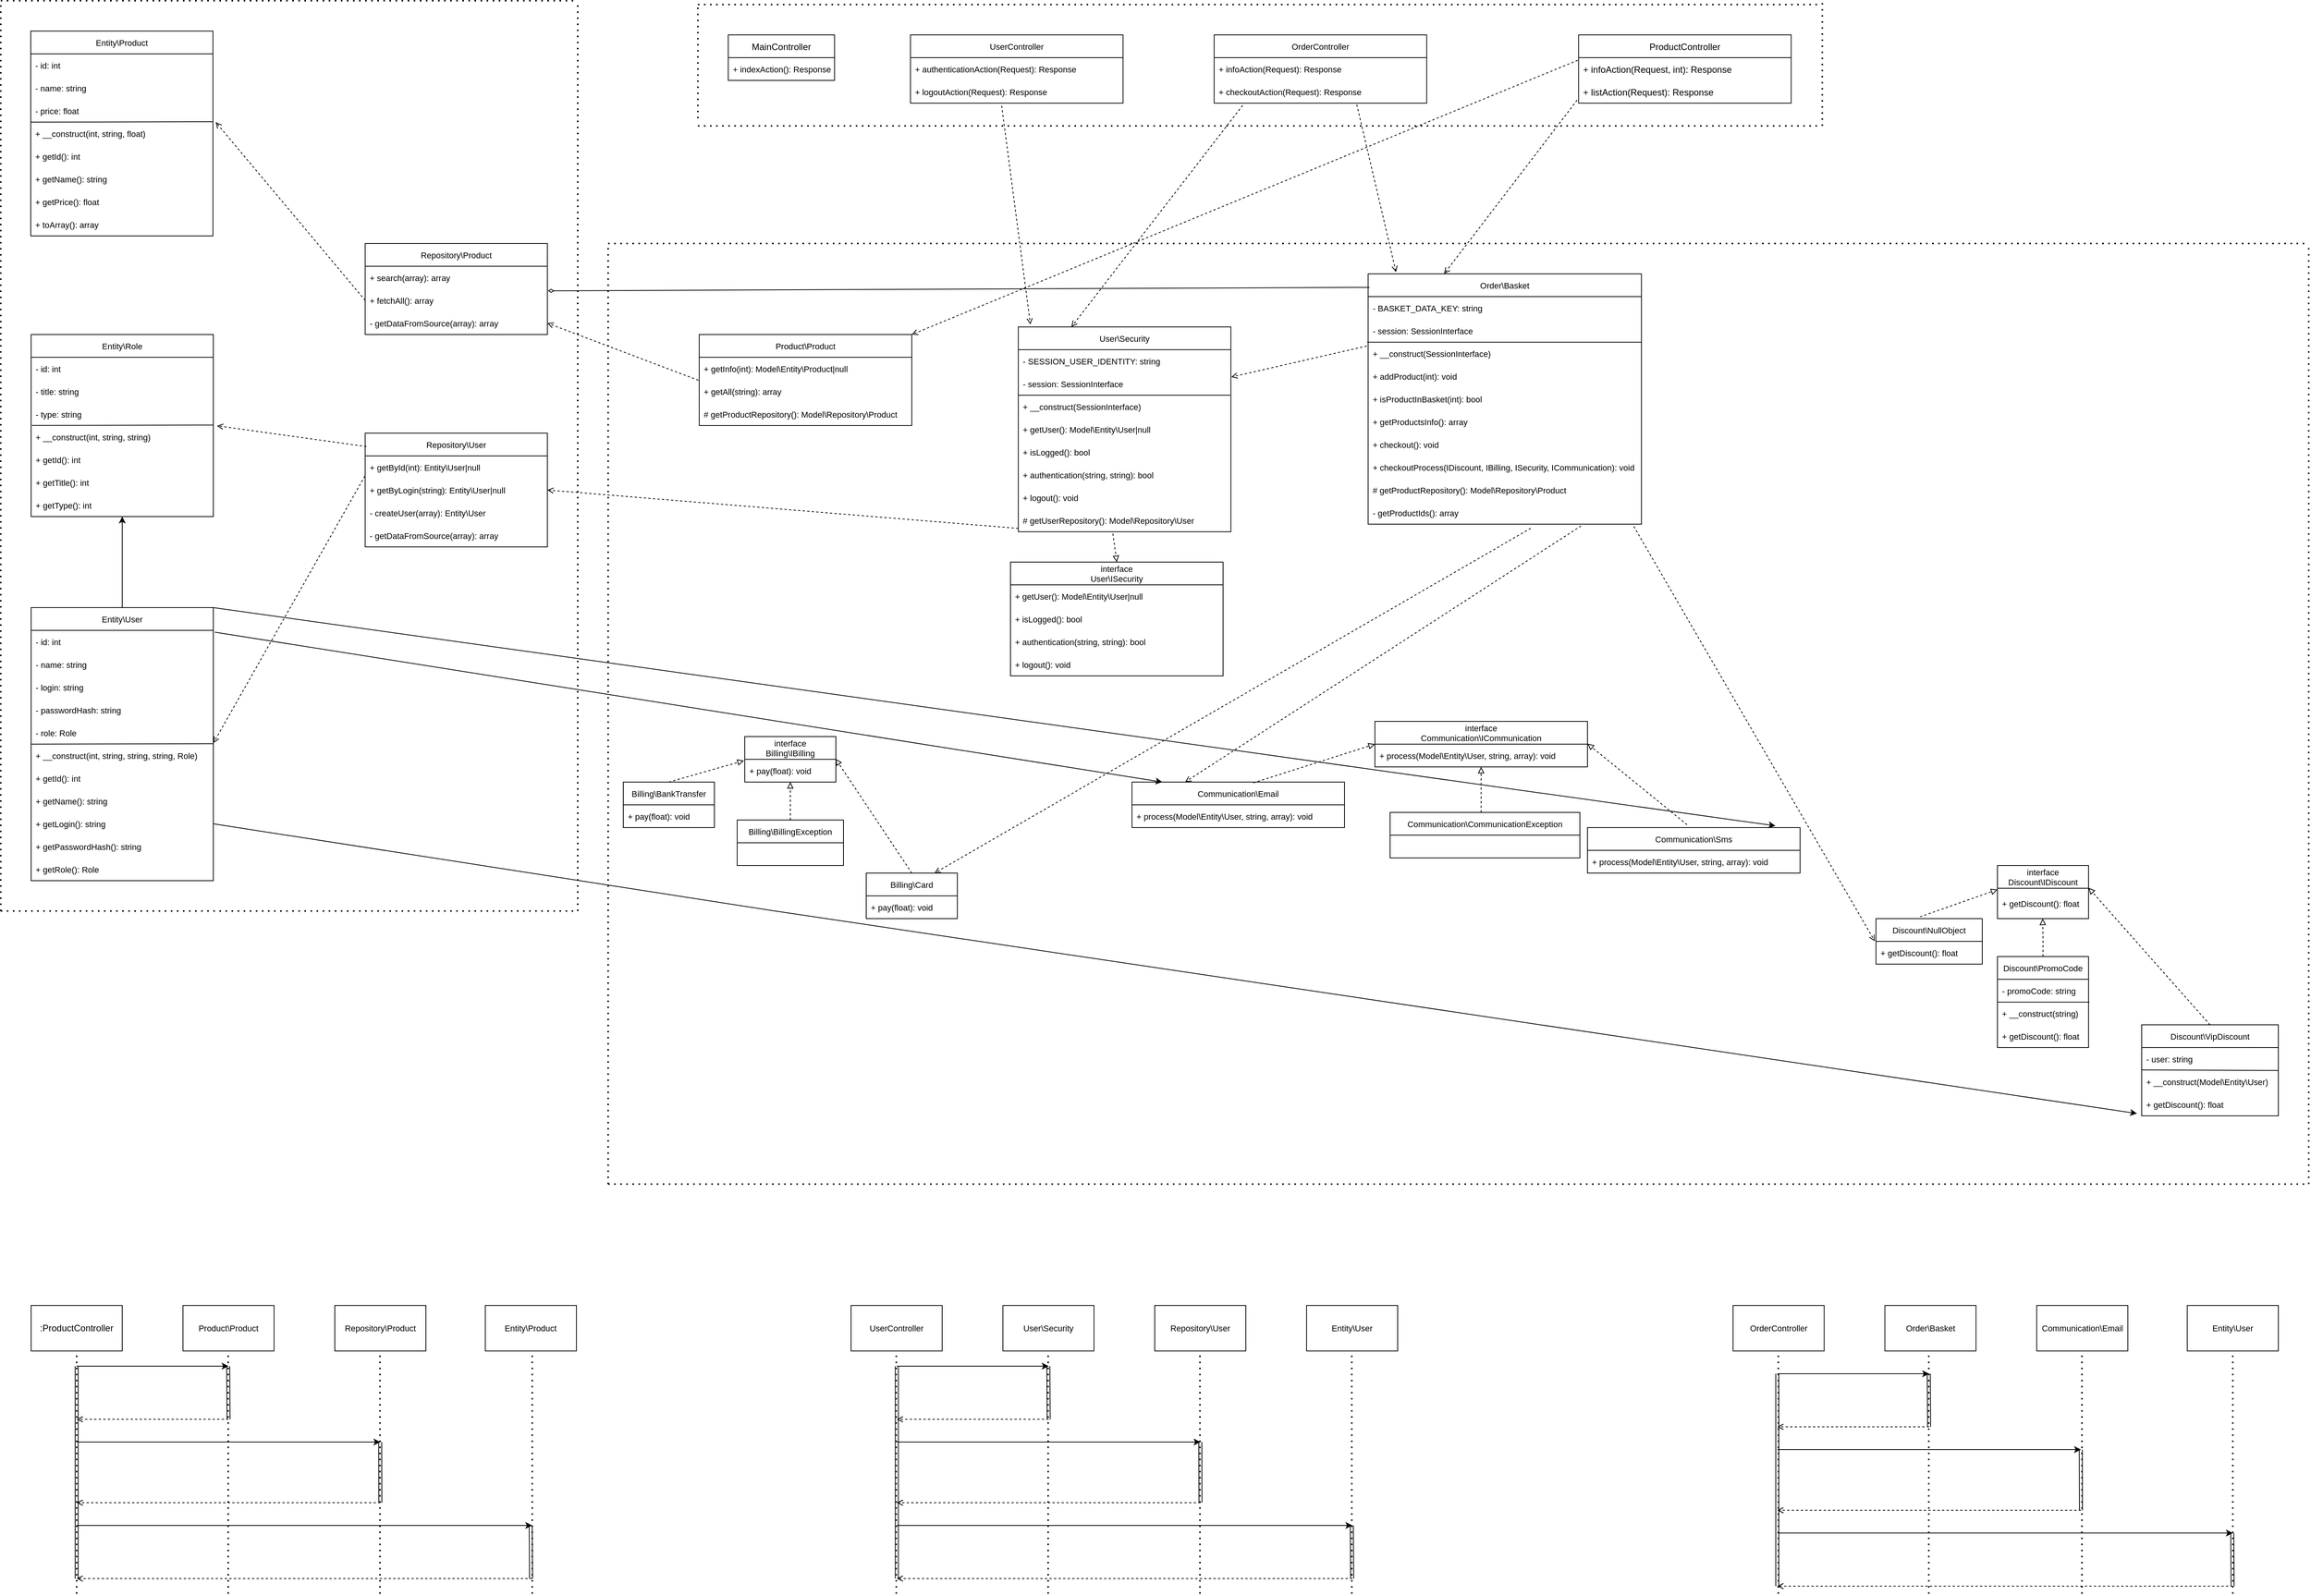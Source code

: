 <mxfile version="16.5.3" type="github">
  <diagram id="gTptydmdc3C8p_ztm6Fg" name="Страница 1">
    <mxGraphModel dx="4582" dy="2547" grid="1" gridSize="10" guides="1" tooltips="1" connect="1" arrows="1" fold="1" page="1" pageScale="1" pageWidth="4681" pageHeight="3300" math="0" shadow="0">
      <root>
        <mxCell id="0" />
        <mxCell id="1" parent="0" />
        <mxCell id="qw8Mf4owi6WbGOD2SgY8-8" value="ProductController" style="swimlane;fontStyle=0;childLayout=stackLayout;horizontal=1;startSize=30;horizontalStack=0;resizeParent=1;resizeParentMax=0;resizeLast=0;collapsible=1;marginBottom=0;" vertex="1" parent="1">
          <mxGeometry x="2918.26" y="45" width="280" height="90" as="geometry" />
        </mxCell>
        <mxCell id="qw8Mf4owi6WbGOD2SgY8-9" value="+ infoAction(Request, int): Response" style="text;strokeColor=none;fillColor=none;align=left;verticalAlign=middle;spacingLeft=4;spacingRight=4;overflow=hidden;points=[[0,0.5],[1,0.5]];portConstraint=eastwest;rotatable=0;" vertex="1" parent="qw8Mf4owi6WbGOD2SgY8-8">
          <mxGeometry y="30" width="280" height="30" as="geometry" />
        </mxCell>
        <mxCell id="qw8Mf4owi6WbGOD2SgY8-10" value="+ listAction(Request): Response" style="text;strokeColor=none;fillColor=none;align=left;verticalAlign=middle;spacingLeft=4;spacingRight=4;overflow=hidden;points=[[0,0.5],[1,0.5]];portConstraint=eastwest;rotatable=0;" vertex="1" parent="qw8Mf4owi6WbGOD2SgY8-8">
          <mxGeometry y="60" width="280" height="30" as="geometry" />
        </mxCell>
        <mxCell id="qw8Mf4owi6WbGOD2SgY8-16" value="MainController" style="swimlane;fontStyle=0;childLayout=stackLayout;horizontal=1;startSize=30;horizontalStack=0;resizeParent=1;resizeParentMax=0;resizeLast=0;collapsible=1;marginBottom=0;" vertex="1" parent="1">
          <mxGeometry x="1798.26" y="45" width="140" height="60" as="geometry" />
        </mxCell>
        <mxCell id="qw8Mf4owi6WbGOD2SgY8-17" value="+ indexAction(): Response" style="text;strokeColor=none;fillColor=none;align=left;verticalAlign=middle;spacingLeft=4;spacingRight=4;overflow=hidden;points=[[0,0.5],[1,0.5]];portConstraint=eastwest;rotatable=0;fontSize=11;" vertex="1" parent="qw8Mf4owi6WbGOD2SgY8-16">
          <mxGeometry y="30" width="140" height="30" as="geometry" />
        </mxCell>
        <mxCell id="qw8Mf4owi6WbGOD2SgY8-21" value="OrderController" style="swimlane;fontStyle=0;childLayout=stackLayout;horizontal=1;startSize=30;horizontalStack=0;resizeParent=1;resizeParentMax=0;resizeLast=0;collapsible=1;marginBottom=0;fontSize=11;" vertex="1" parent="1">
          <mxGeometry x="2438.26" y="45" width="280" height="90" as="geometry" />
        </mxCell>
        <mxCell id="qw8Mf4owi6WbGOD2SgY8-22" value="+ infoAction(Request): Response" style="text;strokeColor=none;fillColor=none;align=left;verticalAlign=middle;spacingLeft=4;spacingRight=4;overflow=hidden;points=[[0,0.5],[1,0.5]];portConstraint=eastwest;rotatable=0;fontSize=11;" vertex="1" parent="qw8Mf4owi6WbGOD2SgY8-21">
          <mxGeometry y="30" width="280" height="30" as="geometry" />
        </mxCell>
        <mxCell id="qw8Mf4owi6WbGOD2SgY8-23" value="+ checkoutAction(Request): Response" style="text;strokeColor=none;fillColor=none;align=left;verticalAlign=middle;spacingLeft=4;spacingRight=4;overflow=hidden;points=[[0,0.5],[1,0.5]];portConstraint=eastwest;rotatable=0;fontSize=11;" vertex="1" parent="qw8Mf4owi6WbGOD2SgY8-21">
          <mxGeometry y="60" width="280" height="30" as="geometry" />
        </mxCell>
        <mxCell id="qw8Mf4owi6WbGOD2SgY8-25" value="UserController" style="swimlane;fontStyle=0;childLayout=stackLayout;horizontal=1;startSize=30;horizontalStack=0;resizeParent=1;resizeParentMax=0;resizeLast=0;collapsible=1;marginBottom=0;fontSize=11;" vertex="1" parent="1">
          <mxGeometry x="2038.26" y="45" width="280" height="90" as="geometry" />
        </mxCell>
        <mxCell id="qw8Mf4owi6WbGOD2SgY8-26" value="+ authenticationAction(Request): Response" style="text;strokeColor=none;fillColor=none;align=left;verticalAlign=middle;spacingLeft=4;spacingRight=4;overflow=hidden;points=[[0,0.5],[1,0.5]];portConstraint=eastwest;rotatable=0;fontSize=11;" vertex="1" parent="qw8Mf4owi6WbGOD2SgY8-25">
          <mxGeometry y="30" width="280" height="30" as="geometry" />
        </mxCell>
        <mxCell id="qw8Mf4owi6WbGOD2SgY8-27" value="+ logoutAction(Request): Response" style="text;strokeColor=none;fillColor=none;align=left;verticalAlign=middle;spacingLeft=4;spacingRight=4;overflow=hidden;points=[[0,0.5],[1,0.5]];portConstraint=eastwest;rotatable=0;fontSize=11;" vertex="1" parent="qw8Mf4owi6WbGOD2SgY8-25">
          <mxGeometry y="60" width="280" height="30" as="geometry" />
        </mxCell>
        <mxCell id="qw8Mf4owi6WbGOD2SgY8-29" value="Entity\Product" style="swimlane;fontStyle=0;childLayout=stackLayout;horizontal=1;startSize=30;horizontalStack=0;resizeParent=1;resizeParentMax=0;resizeLast=0;collapsible=1;marginBottom=0;fontSize=11;" vertex="1" parent="1">
          <mxGeometry x="879.52" y="40" width="240" height="270" as="geometry" />
        </mxCell>
        <mxCell id="qw8Mf4owi6WbGOD2SgY8-30" value="- id: int" style="text;strokeColor=none;fillColor=none;align=left;verticalAlign=middle;spacingLeft=4;spacingRight=4;overflow=hidden;points=[[0,0.5],[1,0.5]];portConstraint=eastwest;rotatable=0;fontSize=11;" vertex="1" parent="qw8Mf4owi6WbGOD2SgY8-29">
          <mxGeometry y="30" width="240" height="30" as="geometry" />
        </mxCell>
        <mxCell id="qw8Mf4owi6WbGOD2SgY8-31" value="- name: string" style="text;strokeColor=none;fillColor=none;align=left;verticalAlign=middle;spacingLeft=4;spacingRight=4;overflow=hidden;points=[[0,0.5],[1,0.5]];portConstraint=eastwest;rotatable=0;fontSize=11;" vertex="1" parent="qw8Mf4owi6WbGOD2SgY8-29">
          <mxGeometry y="60" width="240" height="30" as="geometry" />
        </mxCell>
        <mxCell id="qw8Mf4owi6WbGOD2SgY8-32" value="- price: float" style="text;strokeColor=none;fillColor=none;align=left;verticalAlign=middle;spacingLeft=4;spacingRight=4;overflow=hidden;points=[[0,0.5],[1,0.5]];portConstraint=eastwest;rotatable=0;fontSize=11;" vertex="1" parent="qw8Mf4owi6WbGOD2SgY8-29">
          <mxGeometry y="90" width="240" height="30" as="geometry" />
        </mxCell>
        <mxCell id="qw8Mf4owi6WbGOD2SgY8-34" value="" style="endArrow=none;html=1;rounded=0;fontSize=11;entryX=1.002;entryY=-0.017;entryDx=0;entryDy=0;entryPerimeter=0;" edge="1" parent="qw8Mf4owi6WbGOD2SgY8-29" target="qw8Mf4owi6WbGOD2SgY8-33">
          <mxGeometry width="50" height="50" relative="1" as="geometry">
            <mxPoint y="120" as="sourcePoint" />
            <mxPoint x="70" y="120" as="targetPoint" />
          </mxGeometry>
        </mxCell>
        <mxCell id="qw8Mf4owi6WbGOD2SgY8-33" value="+ __construct(int, string, float)" style="text;strokeColor=none;fillColor=none;align=left;verticalAlign=middle;spacingLeft=4;spacingRight=4;overflow=hidden;points=[[0,0.5],[1,0.5]];portConstraint=eastwest;rotatable=0;fontSize=11;" vertex="1" parent="qw8Mf4owi6WbGOD2SgY8-29">
          <mxGeometry y="120" width="240" height="30" as="geometry" />
        </mxCell>
        <mxCell id="qw8Mf4owi6WbGOD2SgY8-35" value="+ getId(): int" style="text;strokeColor=none;fillColor=none;align=left;verticalAlign=middle;spacingLeft=4;spacingRight=4;overflow=hidden;points=[[0,0.5],[1,0.5]];portConstraint=eastwest;rotatable=0;fontSize=11;" vertex="1" parent="qw8Mf4owi6WbGOD2SgY8-29">
          <mxGeometry y="150" width="240" height="30" as="geometry" />
        </mxCell>
        <mxCell id="qw8Mf4owi6WbGOD2SgY8-36" value="+ getName(): string" style="text;strokeColor=none;fillColor=none;align=left;verticalAlign=middle;spacingLeft=4;spacingRight=4;overflow=hidden;points=[[0,0.5],[1,0.5]];portConstraint=eastwest;rotatable=0;fontSize=11;" vertex="1" parent="qw8Mf4owi6WbGOD2SgY8-29">
          <mxGeometry y="180" width="240" height="30" as="geometry" />
        </mxCell>
        <mxCell id="qw8Mf4owi6WbGOD2SgY8-37" value="+ getPrice(): float" style="text;strokeColor=none;fillColor=none;align=left;verticalAlign=middle;spacingLeft=4;spacingRight=4;overflow=hidden;points=[[0,0.5],[1,0.5]];portConstraint=eastwest;rotatable=0;fontSize=11;" vertex="1" parent="qw8Mf4owi6WbGOD2SgY8-29">
          <mxGeometry y="210" width="240" height="30" as="geometry" />
        </mxCell>
        <mxCell id="qw8Mf4owi6WbGOD2SgY8-38" value="+ toArray(): array" style="text;strokeColor=none;fillColor=none;align=left;verticalAlign=middle;spacingLeft=4;spacingRight=4;overflow=hidden;points=[[0,0.5],[1,0.5]];portConstraint=eastwest;rotatable=0;fontSize=11;" vertex="1" parent="qw8Mf4owi6WbGOD2SgY8-29">
          <mxGeometry y="240" width="240" height="30" as="geometry" />
        </mxCell>
        <mxCell id="qw8Mf4owi6WbGOD2SgY8-39" value="Entity\Role" style="swimlane;fontStyle=0;childLayout=stackLayout;horizontal=1;startSize=30;horizontalStack=0;resizeParent=1;resizeParentMax=0;resizeLast=0;collapsible=1;marginBottom=0;fontSize=11;" vertex="1" parent="1">
          <mxGeometry x="880" y="440" width="240" height="240" as="geometry" />
        </mxCell>
        <mxCell id="qw8Mf4owi6WbGOD2SgY8-40" value="- id: int" style="text;strokeColor=none;fillColor=none;align=left;verticalAlign=middle;spacingLeft=4;spacingRight=4;overflow=hidden;points=[[0,0.5],[1,0.5]];portConstraint=eastwest;rotatable=0;fontSize=11;" vertex="1" parent="qw8Mf4owi6WbGOD2SgY8-39">
          <mxGeometry y="30" width="240" height="30" as="geometry" />
        </mxCell>
        <mxCell id="qw8Mf4owi6WbGOD2SgY8-41" value="- title: string" style="text;strokeColor=none;fillColor=none;align=left;verticalAlign=middle;spacingLeft=4;spacingRight=4;overflow=hidden;points=[[0,0.5],[1,0.5]];portConstraint=eastwest;rotatable=0;fontSize=11;" vertex="1" parent="qw8Mf4owi6WbGOD2SgY8-39">
          <mxGeometry y="60" width="240" height="30" as="geometry" />
        </mxCell>
        <mxCell id="qw8Mf4owi6WbGOD2SgY8-43" value="- type: string" style="text;strokeColor=none;fillColor=none;align=left;verticalAlign=middle;spacingLeft=4;spacingRight=4;overflow=hidden;points=[[0,0.5],[1,0.5]];portConstraint=eastwest;rotatable=0;fontSize=11;" vertex="1" parent="qw8Mf4owi6WbGOD2SgY8-39">
          <mxGeometry y="90" width="240" height="30" as="geometry" />
        </mxCell>
        <mxCell id="qw8Mf4owi6WbGOD2SgY8-42" value="+ __construct(int, string, string)" style="text;strokeColor=none;fillColor=none;align=left;verticalAlign=middle;spacingLeft=4;spacingRight=4;overflow=hidden;points=[[0,0.5],[1,0.5]];portConstraint=eastwest;rotatable=0;fontSize=11;" vertex="1" parent="qw8Mf4owi6WbGOD2SgY8-39">
          <mxGeometry y="120" width="240" height="30" as="geometry" />
        </mxCell>
        <mxCell id="qw8Mf4owi6WbGOD2SgY8-46" value="+ getId(): int" style="text;strokeColor=none;fillColor=none;align=left;verticalAlign=middle;spacingLeft=4;spacingRight=4;overflow=hidden;points=[[0,0.5],[1,0.5]];portConstraint=eastwest;rotatable=0;fontSize=11;" vertex="1" parent="qw8Mf4owi6WbGOD2SgY8-39">
          <mxGeometry y="150" width="240" height="30" as="geometry" />
        </mxCell>
        <mxCell id="qw8Mf4owi6WbGOD2SgY8-47" value="+ getTitle(): int" style="text;strokeColor=none;fillColor=none;align=left;verticalAlign=middle;spacingLeft=4;spacingRight=4;overflow=hidden;points=[[0,0.5],[1,0.5]];portConstraint=eastwest;rotatable=0;fontSize=11;" vertex="1" parent="qw8Mf4owi6WbGOD2SgY8-39">
          <mxGeometry y="180" width="240" height="30" as="geometry" />
        </mxCell>
        <mxCell id="qw8Mf4owi6WbGOD2SgY8-48" value="+ getType(): int" style="text;strokeColor=none;fillColor=none;align=left;verticalAlign=middle;spacingLeft=4;spacingRight=4;overflow=hidden;points=[[0,0.5],[1,0.5]];portConstraint=eastwest;rotatable=0;fontSize=11;" vertex="1" parent="qw8Mf4owi6WbGOD2SgY8-39">
          <mxGeometry y="210" width="240" height="30" as="geometry" />
        </mxCell>
        <mxCell id="qw8Mf4owi6WbGOD2SgY8-44" value="" style="endArrow=none;html=1;rounded=0;fontSize=11;exitX=0.004;exitY=0.997;exitDx=0;exitDy=0;exitPerimeter=0;entryX=1.001;entryY=-0.021;entryDx=0;entryDy=0;entryPerimeter=0;" edge="1" parent="qw8Mf4owi6WbGOD2SgY8-39" source="qw8Mf4owi6WbGOD2SgY8-43" target="qw8Mf4owi6WbGOD2SgY8-42">
          <mxGeometry width="50" height="50" relative="1" as="geometry">
            <mxPoint x="20" y="70" as="sourcePoint" />
            <mxPoint x="70" y="20" as="targetPoint" />
          </mxGeometry>
        </mxCell>
        <mxCell id="qw8Mf4owi6WbGOD2SgY8-49" value="Entity\User" style="swimlane;fontStyle=0;childLayout=stackLayout;horizontal=1;startSize=30;horizontalStack=0;resizeParent=1;resizeParentMax=0;resizeLast=0;collapsible=1;marginBottom=0;fontSize=11;" vertex="1" parent="1">
          <mxGeometry x="880" y="800" width="240" height="360" as="geometry" />
        </mxCell>
        <mxCell id="qw8Mf4owi6WbGOD2SgY8-50" value="- id: int" style="text;strokeColor=none;fillColor=none;align=left;verticalAlign=middle;spacingLeft=4;spacingRight=4;overflow=hidden;points=[[0,0.5],[1,0.5]];portConstraint=eastwest;rotatable=0;fontSize=11;" vertex="1" parent="qw8Mf4owi6WbGOD2SgY8-49">
          <mxGeometry y="30" width="240" height="30" as="geometry" />
        </mxCell>
        <mxCell id="qw8Mf4owi6WbGOD2SgY8-51" value="- name: string" style="text;strokeColor=none;fillColor=none;align=left;verticalAlign=middle;spacingLeft=4;spacingRight=4;overflow=hidden;points=[[0,0.5],[1,0.5]];portConstraint=eastwest;rotatable=0;fontSize=11;" vertex="1" parent="qw8Mf4owi6WbGOD2SgY8-49">
          <mxGeometry y="60" width="240" height="30" as="geometry" />
        </mxCell>
        <mxCell id="qw8Mf4owi6WbGOD2SgY8-52" value="- login: string" style="text;strokeColor=none;fillColor=none;align=left;verticalAlign=middle;spacingLeft=4;spacingRight=4;overflow=hidden;points=[[0,0.5],[1,0.5]];portConstraint=eastwest;rotatable=0;fontSize=11;" vertex="1" parent="qw8Mf4owi6WbGOD2SgY8-49">
          <mxGeometry y="90" width="240" height="30" as="geometry" />
        </mxCell>
        <mxCell id="qw8Mf4owi6WbGOD2SgY8-58" value="- passwordHash: string" style="text;strokeColor=none;fillColor=none;align=left;verticalAlign=middle;spacingLeft=4;spacingRight=4;overflow=hidden;points=[[0,0.5],[1,0.5]];portConstraint=eastwest;rotatable=0;fontSize=11;" vertex="1" parent="qw8Mf4owi6WbGOD2SgY8-49">
          <mxGeometry y="120" width="240" height="30" as="geometry" />
        </mxCell>
        <mxCell id="qw8Mf4owi6WbGOD2SgY8-59" value="- role: Role" style="text;strokeColor=none;fillColor=none;align=left;verticalAlign=middle;spacingLeft=4;spacingRight=4;overflow=hidden;points=[[0,0.5],[1,0.5]];portConstraint=eastwest;rotatable=0;fontSize=11;" vertex="1" parent="qw8Mf4owi6WbGOD2SgY8-49">
          <mxGeometry y="150" width="240" height="30" as="geometry" />
        </mxCell>
        <mxCell id="qw8Mf4owi6WbGOD2SgY8-53" value="+ __construct(int, string, string, string, Role)" style="text;strokeColor=none;fillColor=none;align=left;verticalAlign=middle;spacingLeft=4;spacingRight=4;overflow=hidden;points=[[0,0.5],[1,0.5]];portConstraint=eastwest;rotatable=0;fontSize=11;" vertex="1" parent="qw8Mf4owi6WbGOD2SgY8-49">
          <mxGeometry y="180" width="240" height="30" as="geometry" />
        </mxCell>
        <mxCell id="qw8Mf4owi6WbGOD2SgY8-54" value="+ getId(): int" style="text;strokeColor=none;fillColor=none;align=left;verticalAlign=middle;spacingLeft=4;spacingRight=4;overflow=hidden;points=[[0,0.5],[1,0.5]];portConstraint=eastwest;rotatable=0;fontSize=11;" vertex="1" parent="qw8Mf4owi6WbGOD2SgY8-49">
          <mxGeometry y="210" width="240" height="30" as="geometry" />
        </mxCell>
        <mxCell id="qw8Mf4owi6WbGOD2SgY8-60" value="+ getName(): string" style="text;strokeColor=none;fillColor=none;align=left;verticalAlign=middle;spacingLeft=4;spacingRight=4;overflow=hidden;points=[[0,0.5],[1,0.5]];portConstraint=eastwest;rotatable=0;fontSize=11;" vertex="1" parent="qw8Mf4owi6WbGOD2SgY8-49">
          <mxGeometry y="240" width="240" height="30" as="geometry" />
        </mxCell>
        <mxCell id="qw8Mf4owi6WbGOD2SgY8-55" value="+ getLogin(): string" style="text;strokeColor=none;fillColor=none;align=left;verticalAlign=middle;spacingLeft=4;spacingRight=4;overflow=hidden;points=[[0,0.5],[1,0.5]];portConstraint=eastwest;rotatable=0;fontSize=11;" vertex="1" parent="qw8Mf4owi6WbGOD2SgY8-49">
          <mxGeometry y="270" width="240" height="30" as="geometry" />
        </mxCell>
        <mxCell id="qw8Mf4owi6WbGOD2SgY8-56" value="+ getPasswordHash(): string" style="text;strokeColor=none;fillColor=none;align=left;verticalAlign=middle;spacingLeft=4;spacingRight=4;overflow=hidden;points=[[0,0.5],[1,0.5]];portConstraint=eastwest;rotatable=0;fontSize=11;" vertex="1" parent="qw8Mf4owi6WbGOD2SgY8-49">
          <mxGeometry y="300" width="240" height="30" as="geometry" />
        </mxCell>
        <mxCell id="qw8Mf4owi6WbGOD2SgY8-61" value="+ getRole(): Role" style="text;strokeColor=none;fillColor=none;align=left;verticalAlign=middle;spacingLeft=4;spacingRight=4;overflow=hidden;points=[[0,0.5],[1,0.5]];portConstraint=eastwest;rotatable=0;fontSize=11;" vertex="1" parent="qw8Mf4owi6WbGOD2SgY8-49">
          <mxGeometry y="330" width="240" height="30" as="geometry" />
        </mxCell>
        <mxCell id="qw8Mf4owi6WbGOD2SgY8-57" value="" style="endArrow=none;html=1;rounded=0;fontSize=11;exitX=0;exitY=1;exitDx=0;exitDy=0;exitPerimeter=0;entryX=1.001;entryY=-0.021;entryDx=0;entryDy=0;entryPerimeter=0;" edge="1" parent="qw8Mf4owi6WbGOD2SgY8-49" source="qw8Mf4owi6WbGOD2SgY8-59" target="qw8Mf4owi6WbGOD2SgY8-53">
          <mxGeometry width="50" height="50" relative="1" as="geometry">
            <mxPoint x="20" y="70" as="sourcePoint" />
            <mxPoint x="70" y="20" as="targetPoint" />
          </mxGeometry>
        </mxCell>
        <mxCell id="qw8Mf4owi6WbGOD2SgY8-62" value="Repository\Product" style="swimlane;fontStyle=0;childLayout=stackLayout;horizontal=1;startSize=30;horizontalStack=0;resizeParent=1;resizeParentMax=0;resizeLast=0;collapsible=1;marginBottom=0;fontSize=11;" vertex="1" parent="1">
          <mxGeometry x="1320" y="320" width="240" height="120" as="geometry" />
        </mxCell>
        <mxCell id="qw8Mf4owi6WbGOD2SgY8-68" value="+ search(array): array" style="text;strokeColor=none;fillColor=none;align=left;verticalAlign=middle;spacingLeft=4;spacingRight=4;overflow=hidden;points=[[0,0.5],[1,0.5]];portConstraint=eastwest;rotatable=0;fontSize=11;" vertex="1" parent="qw8Mf4owi6WbGOD2SgY8-62">
          <mxGeometry y="30" width="240" height="30" as="geometry" />
        </mxCell>
        <mxCell id="qw8Mf4owi6WbGOD2SgY8-69" value="+ fetchAll(): array" style="text;strokeColor=none;fillColor=none;align=left;verticalAlign=middle;spacingLeft=4;spacingRight=4;overflow=hidden;points=[[0,0.5],[1,0.5]];portConstraint=eastwest;rotatable=0;fontSize=11;" vertex="1" parent="qw8Mf4owi6WbGOD2SgY8-62">
          <mxGeometry y="60" width="240" height="30" as="geometry" />
        </mxCell>
        <mxCell id="qw8Mf4owi6WbGOD2SgY8-70" value="- getDataFromSource(array): array" style="text;strokeColor=none;fillColor=none;align=left;verticalAlign=middle;spacingLeft=4;spacingRight=4;overflow=hidden;points=[[0,0.5],[1,0.5]];portConstraint=eastwest;rotatable=0;fontSize=11;" vertex="1" parent="qw8Mf4owi6WbGOD2SgY8-62">
          <mxGeometry y="90" width="240" height="30" as="geometry" />
        </mxCell>
        <mxCell id="qw8Mf4owi6WbGOD2SgY8-72" value="Repository\User" style="swimlane;fontStyle=0;childLayout=stackLayout;horizontal=1;startSize=30;horizontalStack=0;resizeParent=1;resizeParentMax=0;resizeLast=0;collapsible=1;marginBottom=0;fontSize=11;" vertex="1" parent="1">
          <mxGeometry x="1320" y="570" width="240" height="150" as="geometry">
            <mxRectangle x="1320" y="510" width="110" height="30" as="alternateBounds" />
          </mxGeometry>
        </mxCell>
        <mxCell id="qw8Mf4owi6WbGOD2SgY8-79" value="+ getById(int): Entity\User|null" style="text;strokeColor=none;fillColor=none;align=left;verticalAlign=middle;spacingLeft=4;spacingRight=4;overflow=hidden;points=[[0,0.5],[1,0.5]];portConstraint=eastwest;rotatable=0;fontSize=11;" vertex="1" parent="qw8Mf4owi6WbGOD2SgY8-72">
          <mxGeometry y="30" width="240" height="30" as="geometry" />
        </mxCell>
        <mxCell id="qw8Mf4owi6WbGOD2SgY8-80" value="+ getByLogin(string): Entity\User|null" style="text;strokeColor=none;fillColor=none;align=left;verticalAlign=middle;spacingLeft=4;spacingRight=4;overflow=hidden;points=[[0,0.5],[1,0.5]];portConstraint=eastwest;rotatable=0;fontSize=11;" vertex="1" parent="qw8Mf4owi6WbGOD2SgY8-72">
          <mxGeometry y="60" width="240" height="30" as="geometry" />
        </mxCell>
        <mxCell id="qw8Mf4owi6WbGOD2SgY8-81" value="- createUser(array): Entity\User" style="text;strokeColor=none;fillColor=none;align=left;verticalAlign=middle;spacingLeft=4;spacingRight=4;overflow=hidden;points=[[0,0.5],[1,0.5]];portConstraint=eastwest;rotatable=0;fontSize=11;" vertex="1" parent="qw8Mf4owi6WbGOD2SgY8-72">
          <mxGeometry y="90" width="240" height="30" as="geometry" />
        </mxCell>
        <mxCell id="qw8Mf4owi6WbGOD2SgY8-82" value="- getDataFromSource(array): array" style="text;strokeColor=none;fillColor=none;align=left;verticalAlign=middle;spacingLeft=4;spacingRight=4;overflow=hidden;points=[[0,0.5],[1,0.5]];portConstraint=eastwest;rotatable=0;fontSize=11;" vertex="1" parent="qw8Mf4owi6WbGOD2SgY8-72">
          <mxGeometry y="120" width="240" height="30" as="geometry" />
        </mxCell>
        <mxCell id="qw8Mf4owi6WbGOD2SgY8-95" value="Billing\BillingException" style="swimlane;fontStyle=0;childLayout=stackLayout;horizontal=1;startSize=30;horizontalStack=0;resizeParent=1;resizeParentMax=0;resizeLast=0;collapsible=1;marginBottom=0;fontSize=11;" vertex="1" parent="1">
          <mxGeometry x="1810" y="1080" width="140" height="60" as="geometry" />
        </mxCell>
        <mxCell id="qw8Mf4owi6WbGOD2SgY8-99" value="Billing\BankTransfer" style="swimlane;fontStyle=0;childLayout=stackLayout;horizontal=1;startSize=30;horizontalStack=0;resizeParent=1;resizeParentMax=0;resizeLast=0;collapsible=1;marginBottom=0;fontSize=11;" vertex="1" parent="1">
          <mxGeometry x="1660" y="1030" width="120" height="60" as="geometry" />
        </mxCell>
        <mxCell id="qw8Mf4owi6WbGOD2SgY8-100" value="+ pay(float): void" style="text;strokeColor=none;fillColor=none;align=left;verticalAlign=middle;spacingLeft=4;spacingRight=4;overflow=hidden;points=[[0,0.5],[1,0.5]];portConstraint=eastwest;rotatable=0;fontSize=11;" vertex="1" parent="qw8Mf4owi6WbGOD2SgY8-99">
          <mxGeometry y="30" width="120" height="30" as="geometry" />
        </mxCell>
        <mxCell id="qw8Mf4owi6WbGOD2SgY8-103" value="Billing\Card" style="swimlane;fontStyle=0;childLayout=stackLayout;horizontal=1;startSize=30;horizontalStack=0;resizeParent=1;resizeParentMax=0;resizeLast=0;collapsible=1;marginBottom=0;fontSize=11;" vertex="1" parent="1">
          <mxGeometry x="1980" y="1150" width="120" height="60" as="geometry" />
        </mxCell>
        <mxCell id="qw8Mf4owi6WbGOD2SgY8-104" value="+ pay(float): void" style="text;strokeColor=none;fillColor=none;align=left;verticalAlign=middle;spacingLeft=4;spacingRight=4;overflow=hidden;points=[[0,0.5],[1,0.5]];portConstraint=eastwest;rotatable=0;fontSize=11;" vertex="1" parent="qw8Mf4owi6WbGOD2SgY8-103">
          <mxGeometry y="30" width="120" height="30" as="geometry" />
        </mxCell>
        <mxCell id="qw8Mf4owi6WbGOD2SgY8-105" value="interface&#xa;Billing\IBilling" style="swimlane;fontStyle=0;childLayout=stackLayout;horizontal=1;startSize=30;horizontalStack=0;resizeParent=1;resizeParentMax=0;resizeLast=0;collapsible=1;marginBottom=0;fontSize=11;" vertex="1" parent="1">
          <mxGeometry x="1820" y="970" width="120" height="60" as="geometry" />
        </mxCell>
        <mxCell id="qw8Mf4owi6WbGOD2SgY8-106" value="+ pay(float): void" style="text;strokeColor=none;fillColor=none;align=left;verticalAlign=middle;spacingLeft=4;spacingRight=4;overflow=hidden;points=[[0,0.5],[1,0.5]];portConstraint=eastwest;rotatable=0;fontSize=11;" vertex="1" parent="qw8Mf4owi6WbGOD2SgY8-105">
          <mxGeometry y="30" width="120" height="30" as="geometry" />
        </mxCell>
        <mxCell id="qw8Mf4owi6WbGOD2SgY8-107" value="Communication\CommunicationException" style="swimlane;fontStyle=0;childLayout=stackLayout;horizontal=1;startSize=30;horizontalStack=0;resizeParent=1;resizeParentMax=0;resizeLast=0;collapsible=1;marginBottom=0;fontSize=11;" vertex="1" parent="1">
          <mxGeometry x="2670" y="1070" width="250" height="60" as="geometry" />
        </mxCell>
        <mxCell id="qw8Mf4owi6WbGOD2SgY8-108" value="Communication\Email" style="swimlane;fontStyle=0;childLayout=stackLayout;horizontal=1;startSize=30;horizontalStack=0;resizeParent=1;resizeParentMax=0;resizeLast=0;collapsible=1;marginBottom=0;fontSize=11;" vertex="1" parent="1">
          <mxGeometry x="2330" y="1030" width="280" height="60" as="geometry" />
        </mxCell>
        <mxCell id="qw8Mf4owi6WbGOD2SgY8-109" value="+ process(Model\Entity\User, string, array): void" style="text;strokeColor=none;fillColor=none;align=left;verticalAlign=middle;spacingLeft=4;spacingRight=4;overflow=hidden;points=[[0,0.5],[1,0.5]];portConstraint=eastwest;rotatable=0;fontSize=11;" vertex="1" parent="qw8Mf4owi6WbGOD2SgY8-108">
          <mxGeometry y="30" width="280" height="30" as="geometry" />
        </mxCell>
        <mxCell id="qw8Mf4owi6WbGOD2SgY8-110" value="Communication\Sms" style="swimlane;fontStyle=0;childLayout=stackLayout;horizontal=1;startSize=30;horizontalStack=0;resizeParent=1;resizeParentMax=0;resizeLast=0;collapsible=1;marginBottom=0;fontSize=11;" vertex="1" parent="1">
          <mxGeometry x="2930" y="1090" width="280" height="60" as="geometry" />
        </mxCell>
        <mxCell id="qw8Mf4owi6WbGOD2SgY8-111" value="+ process(Model\Entity\User, string, array): void" style="text;strokeColor=none;fillColor=none;align=left;verticalAlign=middle;spacingLeft=4;spacingRight=4;overflow=hidden;points=[[0,0.5],[1,0.5]];portConstraint=eastwest;rotatable=0;fontSize=11;" vertex="1" parent="qw8Mf4owi6WbGOD2SgY8-110">
          <mxGeometry y="30" width="280" height="30" as="geometry" />
        </mxCell>
        <mxCell id="qw8Mf4owi6WbGOD2SgY8-112" value="interface &#xa;Communication\ICommunication" style="swimlane;fontStyle=0;childLayout=stackLayout;horizontal=1;startSize=30;horizontalStack=0;resizeParent=1;resizeParentMax=0;resizeLast=0;collapsible=1;marginBottom=0;fontSize=11;" vertex="1" parent="1">
          <mxGeometry x="2650" y="950" width="280" height="60" as="geometry" />
        </mxCell>
        <mxCell id="qw8Mf4owi6WbGOD2SgY8-113" value="+ process(Model\Entity\User, string, array): void" style="text;strokeColor=none;fillColor=none;align=left;verticalAlign=middle;spacingLeft=4;spacingRight=4;overflow=hidden;points=[[0,0.5],[1,0.5]];portConstraint=eastwest;rotatable=0;fontSize=11;" vertex="1" parent="qw8Mf4owi6WbGOD2SgY8-112">
          <mxGeometry y="30" width="280" height="30" as="geometry" />
        </mxCell>
        <mxCell id="qw8Mf4owi6WbGOD2SgY8-115" value="Discount\NullObject" style="swimlane;fontStyle=0;childLayout=stackLayout;horizontal=1;startSize=30;horizontalStack=0;resizeParent=1;resizeParentMax=0;resizeLast=0;collapsible=1;marginBottom=0;fontSize=11;" vertex="1" parent="1">
          <mxGeometry x="3310" y="1210" width="140" height="60" as="geometry" />
        </mxCell>
        <mxCell id="qw8Mf4owi6WbGOD2SgY8-122" value="+ getDiscount(): float" style="text;strokeColor=none;fillColor=none;align=left;verticalAlign=middle;spacingLeft=4;spacingRight=4;overflow=hidden;points=[[0,0.5],[1,0.5]];portConstraint=eastwest;rotatable=0;fontSize=11;" vertex="1" parent="qw8Mf4owi6WbGOD2SgY8-115">
          <mxGeometry y="30" width="140" height="30" as="geometry" />
        </mxCell>
        <mxCell id="qw8Mf4owi6WbGOD2SgY8-116" value="Discount\PromoCode" style="swimlane;fontStyle=0;childLayout=stackLayout;horizontal=1;startSize=30;horizontalStack=0;resizeParent=1;resizeParentMax=0;resizeLast=0;collapsible=1;marginBottom=0;fontSize=11;" vertex="1" parent="1">
          <mxGeometry x="3470" y="1260" width="120" height="120" as="geometry" />
        </mxCell>
        <mxCell id="qw8Mf4owi6WbGOD2SgY8-117" value="- promoCode: string" style="text;strokeColor=none;fillColor=none;align=left;verticalAlign=middle;spacingLeft=4;spacingRight=4;overflow=hidden;points=[[0,0.5],[1,0.5]];portConstraint=eastwest;rotatable=0;fontSize=11;" vertex="1" parent="qw8Mf4owi6WbGOD2SgY8-116">
          <mxGeometry y="30" width="120" height="30" as="geometry" />
        </mxCell>
        <mxCell id="qw8Mf4owi6WbGOD2SgY8-124" value="+ __construct(string)" style="text;strokeColor=none;fillColor=none;align=left;verticalAlign=middle;spacingLeft=4;spacingRight=4;overflow=hidden;points=[[0,0.5],[1,0.5]];portConstraint=eastwest;rotatable=0;fontSize=11;" vertex="1" parent="qw8Mf4owi6WbGOD2SgY8-116">
          <mxGeometry y="60" width="120" height="30" as="geometry" />
        </mxCell>
        <mxCell id="qw8Mf4owi6WbGOD2SgY8-125" value="+ getDiscount(): float" style="text;strokeColor=none;fillColor=none;align=left;verticalAlign=middle;spacingLeft=4;spacingRight=4;overflow=hidden;points=[[0,0.5],[1,0.5]];portConstraint=eastwest;rotatable=0;fontSize=11;" vertex="1" parent="qw8Mf4owi6WbGOD2SgY8-116">
          <mxGeometry y="90" width="120" height="30" as="geometry" />
        </mxCell>
        <mxCell id="qw8Mf4owi6WbGOD2SgY8-136" value="" style="endArrow=none;html=1;rounded=0;fontSize=11;entryX=1.009;entryY=0.004;entryDx=0;entryDy=0;entryPerimeter=0;exitX=0.004;exitY=0.004;exitDx=0;exitDy=0;exitPerimeter=0;" edge="1" parent="qw8Mf4owi6WbGOD2SgY8-116" source="qw8Mf4owi6WbGOD2SgY8-124" target="qw8Mf4owi6WbGOD2SgY8-124">
          <mxGeometry width="50" height="50" relative="1" as="geometry">
            <mxPoint x="-10" y="120" as="sourcePoint" />
            <mxPoint x="40" y="70" as="targetPoint" />
          </mxGeometry>
        </mxCell>
        <mxCell id="qw8Mf4owi6WbGOD2SgY8-120" value="interface &#xa;Discount\IDiscount" style="swimlane;fontStyle=0;childLayout=stackLayout;horizontal=1;startSize=30;horizontalStack=0;resizeParent=1;resizeParentMax=0;resizeLast=0;collapsible=1;marginBottom=0;fontSize=11;" vertex="1" parent="1">
          <mxGeometry x="3470" y="1140" width="120" height="70" as="geometry" />
        </mxCell>
        <mxCell id="qw8Mf4owi6WbGOD2SgY8-121" value="+ getDiscount(): float" style="text;strokeColor=none;fillColor=none;align=left;verticalAlign=middle;spacingLeft=4;spacingRight=4;overflow=hidden;points=[[0,0.5],[1,0.5]];portConstraint=eastwest;rotatable=0;fontSize=11;" vertex="1" parent="qw8Mf4owi6WbGOD2SgY8-120">
          <mxGeometry y="30" width="120" height="40" as="geometry" />
        </mxCell>
        <mxCell id="qw8Mf4owi6WbGOD2SgY8-128" value="Discount\VipDiscount" style="swimlane;fontStyle=0;childLayout=stackLayout;horizontal=1;startSize=30;horizontalStack=0;resizeParent=1;resizeParentMax=0;resizeLast=0;collapsible=1;marginBottom=0;fontSize=11;" vertex="1" parent="1">
          <mxGeometry x="3660" y="1350" width="180" height="120" as="geometry" />
        </mxCell>
        <mxCell id="qw8Mf4owi6WbGOD2SgY8-129" value="- user: string" style="text;strokeColor=none;fillColor=none;align=left;verticalAlign=middle;spacingLeft=4;spacingRight=4;overflow=hidden;points=[[0,0.5],[1,0.5]];portConstraint=eastwest;rotatable=0;fontSize=11;" vertex="1" parent="qw8Mf4owi6WbGOD2SgY8-128">
          <mxGeometry y="30" width="180" height="30" as="geometry" />
        </mxCell>
        <mxCell id="qw8Mf4owi6WbGOD2SgY8-130" value="+ __construct(Model\Entity\User)" style="text;strokeColor=none;fillColor=none;align=left;verticalAlign=middle;spacingLeft=4;spacingRight=4;overflow=hidden;points=[[0,0.5],[1,0.5]];portConstraint=eastwest;rotatable=0;fontSize=11;" vertex="1" parent="qw8Mf4owi6WbGOD2SgY8-128">
          <mxGeometry y="60" width="180" height="30" as="geometry" />
        </mxCell>
        <mxCell id="qw8Mf4owi6WbGOD2SgY8-131" value="+ getDiscount(): float" style="text;strokeColor=none;fillColor=none;align=left;verticalAlign=middle;spacingLeft=4;spacingRight=4;overflow=hidden;points=[[0,0.5],[1,0.5]];portConstraint=eastwest;rotatable=0;fontSize=11;" vertex="1" parent="qw8Mf4owi6WbGOD2SgY8-128">
          <mxGeometry y="90" width="180" height="30" as="geometry" />
        </mxCell>
        <mxCell id="qw8Mf4owi6WbGOD2SgY8-133" value="" style="endArrow=none;html=1;rounded=0;fontSize=11;exitX=0.001;exitY=-0.015;exitDx=0;exitDy=0;exitPerimeter=0;entryX=0.999;entryY=1.008;entryDx=0;entryDy=0;entryPerimeter=0;" edge="1" parent="qw8Mf4owi6WbGOD2SgY8-128" source="qw8Mf4owi6WbGOD2SgY8-130" target="qw8Mf4owi6WbGOD2SgY8-129">
          <mxGeometry width="50" height="50" relative="1" as="geometry">
            <mxPoint x="50" y="80" as="sourcePoint" />
            <mxPoint x="100" y="30" as="targetPoint" />
          </mxGeometry>
        </mxCell>
        <mxCell id="qw8Mf4owi6WbGOD2SgY8-137" value="Order\Basket" style="swimlane;fontStyle=0;childLayout=stackLayout;horizontal=1;startSize=30;horizontalStack=0;resizeParent=1;resizeParentMax=0;resizeLast=0;collapsible=1;marginBottom=0;fontSize=11;" vertex="1" parent="1">
          <mxGeometry x="2641.08" y="360" width="360" height="330" as="geometry" />
        </mxCell>
        <mxCell id="qw8Mf4owi6WbGOD2SgY8-138" value="- BASKET_DATA_KEY: string" style="text;strokeColor=none;fillColor=none;align=left;verticalAlign=middle;spacingLeft=4;spacingRight=4;overflow=hidden;points=[[0,0.5],[1,0.5]];portConstraint=eastwest;rotatable=0;fontSize=11;" vertex="1" parent="qw8Mf4owi6WbGOD2SgY8-137">
          <mxGeometry y="30" width="360" height="30" as="geometry" />
        </mxCell>
        <mxCell id="qw8Mf4owi6WbGOD2SgY8-139" value="- session: SessionInterface" style="text;strokeColor=none;fillColor=none;align=left;verticalAlign=middle;spacingLeft=4;spacingRight=4;overflow=hidden;points=[[0,0.5],[1,0.5]];portConstraint=eastwest;rotatable=0;fontSize=11;" vertex="1" parent="qw8Mf4owi6WbGOD2SgY8-137">
          <mxGeometry y="60" width="360" height="30" as="geometry" />
        </mxCell>
        <mxCell id="qw8Mf4owi6WbGOD2SgY8-142" value="+ __construct(SessionInterface)" style="text;strokeColor=none;fillColor=none;align=left;verticalAlign=middle;spacingLeft=4;spacingRight=4;overflow=hidden;points=[[0,0.5],[1,0.5]];portConstraint=eastwest;rotatable=0;fontSize=11;" vertex="1" parent="qw8Mf4owi6WbGOD2SgY8-137">
          <mxGeometry y="90" width="360" height="30" as="geometry" />
        </mxCell>
        <mxCell id="qw8Mf4owi6WbGOD2SgY8-143" value="+ addProduct(int): void" style="text;strokeColor=none;fillColor=none;align=left;verticalAlign=middle;spacingLeft=4;spacingRight=4;overflow=hidden;points=[[0,0.5],[1,0.5]];portConstraint=eastwest;rotatable=0;fontSize=11;" vertex="1" parent="qw8Mf4owi6WbGOD2SgY8-137">
          <mxGeometry y="120" width="360" height="30" as="geometry" />
        </mxCell>
        <mxCell id="qw8Mf4owi6WbGOD2SgY8-144" value="+ isProductInBasket(int): bool" style="text;strokeColor=none;fillColor=none;align=left;verticalAlign=middle;spacingLeft=4;spacingRight=4;overflow=hidden;points=[[0,0.5],[1,0.5]];portConstraint=eastwest;rotatable=0;fontSize=11;" vertex="1" parent="qw8Mf4owi6WbGOD2SgY8-137">
          <mxGeometry y="150" width="360" height="30" as="geometry" />
        </mxCell>
        <mxCell id="qw8Mf4owi6WbGOD2SgY8-145" value="+ getProductsInfo(): array" style="text;strokeColor=none;fillColor=none;align=left;verticalAlign=middle;spacingLeft=4;spacingRight=4;overflow=hidden;points=[[0,0.5],[1,0.5]];portConstraint=eastwest;rotatable=0;fontSize=11;" vertex="1" parent="qw8Mf4owi6WbGOD2SgY8-137">
          <mxGeometry y="180" width="360" height="30" as="geometry" />
        </mxCell>
        <mxCell id="qw8Mf4owi6WbGOD2SgY8-146" value="+ checkout(): void" style="text;strokeColor=none;fillColor=none;align=left;verticalAlign=middle;spacingLeft=4;spacingRight=4;overflow=hidden;points=[[0,0.5],[1,0.5]];portConstraint=eastwest;rotatable=0;fontSize=11;" vertex="1" parent="qw8Mf4owi6WbGOD2SgY8-137">
          <mxGeometry y="210" width="360" height="30" as="geometry" />
        </mxCell>
        <mxCell id="qw8Mf4owi6WbGOD2SgY8-157" value="+ checkoutProcess(IDiscount, IBilling, ISecurity, ICommunication): void" style="text;strokeColor=none;fillColor=none;align=left;verticalAlign=middle;spacingLeft=4;spacingRight=4;overflow=hidden;points=[[0,0.5],[1,0.5]];portConstraint=eastwest;rotatable=0;fontSize=11;" vertex="1" parent="qw8Mf4owi6WbGOD2SgY8-137">
          <mxGeometry y="240" width="360" height="30" as="geometry" />
        </mxCell>
        <mxCell id="qw8Mf4owi6WbGOD2SgY8-158" value="# getProductRepository(): Model\Repository\Product" style="text;strokeColor=none;fillColor=none;align=left;verticalAlign=middle;spacingLeft=4;spacingRight=4;overflow=hidden;points=[[0,0.5],[1,0.5]];portConstraint=eastwest;rotatable=0;fontSize=11;" vertex="1" parent="qw8Mf4owi6WbGOD2SgY8-137">
          <mxGeometry y="270" width="360" height="30" as="geometry" />
        </mxCell>
        <mxCell id="qw8Mf4owi6WbGOD2SgY8-159" value="- getProductIds(): array" style="text;strokeColor=none;fillColor=none;align=left;verticalAlign=middle;spacingLeft=4;spacingRight=4;overflow=hidden;points=[[0,0.5],[1,0.5]];portConstraint=eastwest;rotatable=0;fontSize=11;" vertex="1" parent="qw8Mf4owi6WbGOD2SgY8-137">
          <mxGeometry y="300" width="360" height="30" as="geometry" />
        </mxCell>
        <mxCell id="qw8Mf4owi6WbGOD2SgY8-156" value="" style="endArrow=none;html=1;rounded=0;fontSize=11;exitX=-0.003;exitY=0.003;exitDx=0;exitDy=0;exitPerimeter=0;entryX=1;entryY=1.003;entryDx=0;entryDy=0;entryPerimeter=0;" edge="1" parent="qw8Mf4owi6WbGOD2SgY8-137" source="qw8Mf4owi6WbGOD2SgY8-142" target="qw8Mf4owi6WbGOD2SgY8-139">
          <mxGeometry width="50" height="50" relative="1" as="geometry">
            <mxPoint x="140" y="170" as="sourcePoint" />
            <mxPoint x="190" y="120" as="targetPoint" />
          </mxGeometry>
        </mxCell>
        <mxCell id="qw8Mf4owi6WbGOD2SgY8-160" value="Product\Product" style="swimlane;fontStyle=0;childLayout=stackLayout;horizontal=1;startSize=30;horizontalStack=0;resizeParent=1;resizeParentMax=0;resizeLast=0;collapsible=1;marginBottom=0;fontSize=11;" vertex="1" parent="1">
          <mxGeometry x="1760" y="440" width="280" height="120" as="geometry" />
        </mxCell>
        <mxCell id="qw8Mf4owi6WbGOD2SgY8-161" value="+ getInfo(int): Model\Entity\Product|null" style="text;strokeColor=none;fillColor=none;align=left;verticalAlign=middle;spacingLeft=4;spacingRight=4;overflow=hidden;points=[[0,0.5],[1,0.5]];portConstraint=eastwest;rotatable=0;fontSize=11;" vertex="1" parent="qw8Mf4owi6WbGOD2SgY8-160">
          <mxGeometry y="30" width="280" height="30" as="geometry" />
        </mxCell>
        <mxCell id="qw8Mf4owi6WbGOD2SgY8-162" value="+ getAll(string): array" style="text;strokeColor=none;fillColor=none;align=left;verticalAlign=middle;spacingLeft=4;spacingRight=4;overflow=hidden;points=[[0,0.5],[1,0.5]];portConstraint=eastwest;rotatable=0;fontSize=11;" vertex="1" parent="qw8Mf4owi6WbGOD2SgY8-160">
          <mxGeometry y="60" width="280" height="30" as="geometry" />
        </mxCell>
        <mxCell id="qw8Mf4owi6WbGOD2SgY8-163" value="# getProductRepository(): Model\Repository\Product" style="text;strokeColor=none;fillColor=none;align=left;verticalAlign=middle;spacingLeft=4;spacingRight=4;overflow=hidden;points=[[0,0.5],[1,0.5]];portConstraint=eastwest;rotatable=0;fontSize=11;" vertex="1" parent="qw8Mf4owi6WbGOD2SgY8-160">
          <mxGeometry y="90" width="280" height="30" as="geometry" />
        </mxCell>
        <mxCell id="qw8Mf4owi6WbGOD2SgY8-164" value="interface&#xa;User\ISecurity" style="swimlane;fontStyle=0;childLayout=stackLayout;horizontal=1;startSize=30;horizontalStack=0;resizeParent=1;resizeParentMax=0;resizeLast=0;collapsible=1;marginBottom=0;fontSize=11;" vertex="1" parent="1">
          <mxGeometry x="2170" y="740" width="280" height="150" as="geometry" />
        </mxCell>
        <mxCell id="qw8Mf4owi6WbGOD2SgY8-165" value="+ getUser(): Model\Entity\User|null" style="text;strokeColor=none;fillColor=none;align=left;verticalAlign=middle;spacingLeft=4;spacingRight=4;overflow=hidden;points=[[0,0.5],[1,0.5]];portConstraint=eastwest;rotatable=0;fontSize=11;" vertex="1" parent="qw8Mf4owi6WbGOD2SgY8-164">
          <mxGeometry y="30" width="280" height="30" as="geometry" />
        </mxCell>
        <mxCell id="qw8Mf4owi6WbGOD2SgY8-166" value="+ isLogged(): bool" style="text;strokeColor=none;fillColor=none;align=left;verticalAlign=middle;spacingLeft=4;spacingRight=4;overflow=hidden;points=[[0,0.5],[1,0.5]];portConstraint=eastwest;rotatable=0;fontSize=11;" vertex="1" parent="qw8Mf4owi6WbGOD2SgY8-164">
          <mxGeometry y="60" width="280" height="30" as="geometry" />
        </mxCell>
        <mxCell id="qw8Mf4owi6WbGOD2SgY8-167" value="+ authentication(string, string): bool" style="text;strokeColor=none;fillColor=none;align=left;verticalAlign=middle;spacingLeft=4;spacingRight=4;overflow=hidden;points=[[0,0.5],[1,0.5]];portConstraint=eastwest;rotatable=0;fontSize=11;" vertex="1" parent="qw8Mf4owi6WbGOD2SgY8-164">
          <mxGeometry y="90" width="280" height="30" as="geometry" />
        </mxCell>
        <mxCell id="qw8Mf4owi6WbGOD2SgY8-168" value="+ logout(): void" style="text;strokeColor=none;fillColor=none;align=left;verticalAlign=middle;spacingLeft=4;spacingRight=4;overflow=hidden;points=[[0,0.5],[1,0.5]];portConstraint=eastwest;rotatable=0;fontSize=11;fontStyle=0" vertex="1" parent="qw8Mf4owi6WbGOD2SgY8-164">
          <mxGeometry y="120" width="280" height="30" as="geometry" />
        </mxCell>
        <mxCell id="qw8Mf4owi6WbGOD2SgY8-169" value="User\Security" style="swimlane;fontStyle=0;childLayout=stackLayout;horizontal=1;startSize=30;horizontalStack=0;resizeParent=1;resizeParentMax=0;resizeLast=0;collapsible=1;marginBottom=0;fontSize=11;" vertex="1" parent="1">
          <mxGeometry x="2180.28" y="430" width="280" height="270" as="geometry" />
        </mxCell>
        <mxCell id="qw8Mf4owi6WbGOD2SgY8-170" value="- SESSION_USER_IDENTITY: string" style="text;strokeColor=none;fillColor=none;align=left;verticalAlign=middle;spacingLeft=4;spacingRight=4;overflow=hidden;points=[[0,0.5],[1,0.5]];portConstraint=eastwest;rotatable=0;fontSize=11;" vertex="1" parent="qw8Mf4owi6WbGOD2SgY8-169">
          <mxGeometry y="30" width="280" height="30" as="geometry" />
        </mxCell>
        <mxCell id="qw8Mf4owi6WbGOD2SgY8-171" value="- session: SessionInterface" style="text;strokeColor=none;fillColor=none;align=left;verticalAlign=middle;spacingLeft=4;spacingRight=4;overflow=hidden;points=[[0,0.5],[1,0.5]];portConstraint=eastwest;rotatable=0;fontSize=11;" vertex="1" parent="qw8Mf4owi6WbGOD2SgY8-169">
          <mxGeometry y="60" width="280" height="30" as="geometry" />
        </mxCell>
        <mxCell id="qw8Mf4owi6WbGOD2SgY8-172" value="+ __construct(SessionInterface)" style="text;strokeColor=none;fillColor=none;align=left;verticalAlign=middle;spacingLeft=4;spacingRight=4;overflow=hidden;points=[[0,0.5],[1,0.5]];portConstraint=eastwest;rotatable=0;fontSize=11;" vertex="1" parent="qw8Mf4owi6WbGOD2SgY8-169">
          <mxGeometry y="90" width="280" height="30" as="geometry" />
        </mxCell>
        <mxCell id="qw8Mf4owi6WbGOD2SgY8-173" value="+ getUser(): Model\Entity\User|null" style="text;strokeColor=none;fillColor=none;align=left;verticalAlign=middle;spacingLeft=4;spacingRight=4;overflow=hidden;points=[[0,0.5],[1,0.5]];portConstraint=eastwest;rotatable=0;fontSize=11;fontStyle=0" vertex="1" parent="qw8Mf4owi6WbGOD2SgY8-169">
          <mxGeometry y="120" width="280" height="30" as="geometry" />
        </mxCell>
        <mxCell id="qw8Mf4owi6WbGOD2SgY8-176" value="+ isLogged(): bool" style="text;strokeColor=none;fillColor=none;align=left;verticalAlign=middle;spacingLeft=4;spacingRight=4;overflow=hidden;points=[[0,0.5],[1,0.5]];portConstraint=eastwest;rotatable=0;fontSize=11;fontStyle=0" vertex="1" parent="qw8Mf4owi6WbGOD2SgY8-169">
          <mxGeometry y="150" width="280" height="30" as="geometry" />
        </mxCell>
        <mxCell id="qw8Mf4owi6WbGOD2SgY8-177" value="+ authentication(string, string): bool" style="text;strokeColor=none;fillColor=none;align=left;verticalAlign=middle;spacingLeft=4;spacingRight=4;overflow=hidden;points=[[0,0.5],[1,0.5]];portConstraint=eastwest;rotatable=0;fontSize=11;fontStyle=0" vertex="1" parent="qw8Mf4owi6WbGOD2SgY8-169">
          <mxGeometry y="180" width="280" height="30" as="geometry" />
        </mxCell>
        <mxCell id="qw8Mf4owi6WbGOD2SgY8-178" value="+ logout(): void" style="text;strokeColor=none;fillColor=none;align=left;verticalAlign=middle;spacingLeft=4;spacingRight=4;overflow=hidden;points=[[0,0.5],[1,0.5]];portConstraint=eastwest;rotatable=0;fontSize=11;fontStyle=0" vertex="1" parent="qw8Mf4owi6WbGOD2SgY8-169">
          <mxGeometry y="210" width="280" height="30" as="geometry" />
        </mxCell>
        <mxCell id="qw8Mf4owi6WbGOD2SgY8-179" value="# getUserRepository(): Model\Repository\User" style="text;strokeColor=none;fillColor=none;align=left;verticalAlign=middle;spacingLeft=4;spacingRight=4;overflow=hidden;points=[[0,0.5],[1,0.5]];portConstraint=eastwest;rotatable=0;fontSize=11;fontStyle=0" vertex="1" parent="qw8Mf4owi6WbGOD2SgY8-169">
          <mxGeometry y="240" width="280" height="30" as="geometry" />
        </mxCell>
        <mxCell id="qw8Mf4owi6WbGOD2SgY8-175" value="" style="endArrow=none;html=1;rounded=0;fontSize=11;entryX=-0.001;entryY=1;entryDx=0;entryDy=0;entryPerimeter=0;exitX=0.997;exitY=0;exitDx=0;exitDy=0;exitPerimeter=0;" edge="1" parent="qw8Mf4owi6WbGOD2SgY8-169" source="qw8Mf4owi6WbGOD2SgY8-172" target="qw8Mf4owi6WbGOD2SgY8-171">
          <mxGeometry width="50" height="50" relative="1" as="geometry">
            <mxPoint x="471.08" y="235" as="sourcePoint" />
            <mxPoint x="521.08" y="185" as="targetPoint" />
          </mxGeometry>
        </mxCell>
        <mxCell id="qw8Mf4owi6WbGOD2SgY8-183" style="edgeStyle=orthogonalEdgeStyle;rounded=0;orthogonalLoop=1;jettySize=auto;html=1;fontSize=11;dashed=1;endArrow=block;endFill=0;exitX=0.5;exitY=0;exitDx=0;exitDy=0;" edge="1" parent="1" source="qw8Mf4owi6WbGOD2SgY8-95">
          <mxGeometry relative="1" as="geometry">
            <mxPoint x="1880" y="1030" as="targetPoint" />
            <mxPoint x="1880" y="1065" as="sourcePoint" />
          </mxGeometry>
        </mxCell>
        <mxCell id="qw8Mf4owi6WbGOD2SgY8-185" value="" style="endArrow=block;html=1;rounded=0;dashed=1;fontSize=11;endFill=0;entryX=0.997;entryY=-0.02;entryDx=0;entryDy=0;entryPerimeter=0;exitX=0.5;exitY=0;exitDx=0;exitDy=0;" edge="1" parent="1" source="qw8Mf4owi6WbGOD2SgY8-103" target="qw8Mf4owi6WbGOD2SgY8-106">
          <mxGeometry width="50" height="50" relative="1" as="geometry">
            <mxPoint x="2170" y="1030" as="sourcePoint" />
            <mxPoint x="2210" y="860" as="targetPoint" />
          </mxGeometry>
        </mxCell>
        <mxCell id="qw8Mf4owi6WbGOD2SgY8-186" value="" style="endArrow=block;html=1;rounded=0;dashed=1;fontSize=11;entryX=-0.01;entryY=0.06;entryDx=0;entryDy=0;entryPerimeter=0;endFill=0;" edge="1" parent="1" target="qw8Mf4owi6WbGOD2SgY8-106">
          <mxGeometry width="50" height="50" relative="1" as="geometry">
            <mxPoint x="1720" y="1030" as="sourcePoint" />
            <mxPoint x="1770" y="980" as="targetPoint" />
          </mxGeometry>
        </mxCell>
        <mxCell id="qw8Mf4owi6WbGOD2SgY8-187" value="" style="endArrow=block;html=1;rounded=0;dashed=1;fontSize=11;endFill=0;entryX=0.997;entryY=-0.02;entryDx=0;entryDy=0;entryPerimeter=0;exitX=0.468;exitY=-0.065;exitDx=0;exitDy=0;exitPerimeter=0;" edge="1" parent="1" source="qw8Mf4owi6WbGOD2SgY8-110">
          <mxGeometry width="50" height="50" relative="1" as="geometry">
            <mxPoint x="3030.36" y="1030" as="sourcePoint" />
            <mxPoint x="2930.0" y="979.4" as="targetPoint" />
          </mxGeometry>
        </mxCell>
        <mxCell id="qw8Mf4owi6WbGOD2SgY8-188" value="" style="endArrow=block;html=1;rounded=0;dashed=1;fontSize=11;entryX=-0.01;entryY=0.06;entryDx=0;entryDy=0;entryPerimeter=0;endFill=0;exitX=0.571;exitY=0.017;exitDx=0;exitDy=0;exitPerimeter=0;" edge="1" parent="1" source="qw8Mf4owi6WbGOD2SgY8-108">
          <mxGeometry width="50" height="50" relative="1" as="geometry">
            <mxPoint x="2551.2" y="1028.2" as="sourcePoint" />
            <mxPoint x="2650" y="980" as="targetPoint" />
          </mxGeometry>
        </mxCell>
        <mxCell id="qw8Mf4owi6WbGOD2SgY8-189" style="edgeStyle=orthogonalEdgeStyle;rounded=0;orthogonalLoop=1;jettySize=auto;html=1;fontSize=11;dashed=1;endArrow=block;endFill=0;" edge="1" parent="1">
          <mxGeometry relative="1" as="geometry">
            <mxPoint x="3529.58" y="1210" as="targetPoint" />
            <mxPoint x="3530" y="1260" as="sourcePoint" />
            <Array as="points">
              <mxPoint x="3529.18" y="1235" />
              <mxPoint x="3529.18" y="1235" />
            </Array>
          </mxGeometry>
        </mxCell>
        <mxCell id="qw8Mf4owi6WbGOD2SgY8-192" value="" style="endArrow=block;html=1;rounded=0;dashed=1;fontSize=11;endFill=0;entryX=0.997;entryY=-0.02;entryDx=0;entryDy=0;entryPerimeter=0;exitX=0.5;exitY=0;exitDx=0;exitDy=0;" edge="1" parent="1" source="qw8Mf4owi6WbGOD2SgY8-128">
          <mxGeometry width="50" height="50" relative="1" as="geometry">
            <mxPoint x="3690.36" y="1220" as="sourcePoint" />
            <mxPoint x="3590" y="1169.4" as="targetPoint" />
          </mxGeometry>
        </mxCell>
        <mxCell id="qw8Mf4owi6WbGOD2SgY8-193" value="" style="endArrow=block;html=1;rounded=0;dashed=1;fontSize=11;entryX=-0.01;entryY=0.06;entryDx=0;entryDy=0;entryPerimeter=0;endFill=0;exitX=0.414;exitY=-0.039;exitDx=0;exitDy=0;exitPerimeter=0;" edge="1" parent="1" source="qw8Mf4owi6WbGOD2SgY8-115">
          <mxGeometry width="50" height="50" relative="1" as="geometry">
            <mxPoint x="3371.2" y="1220" as="sourcePoint" />
            <mxPoint x="3470" y="1171.8" as="targetPoint" />
          </mxGeometry>
        </mxCell>
        <mxCell id="qw8Mf4owi6WbGOD2SgY8-196" style="edgeStyle=orthogonalEdgeStyle;rounded=0;orthogonalLoop=1;jettySize=auto;html=1;fontSize=11;dashed=1;endArrow=block;endFill=0;exitX=0.5;exitY=0;exitDx=0;exitDy=0;" edge="1" parent="1">
          <mxGeometry relative="1" as="geometry">
            <mxPoint x="2789.88" y="1010" as="targetPoint" />
            <mxPoint x="2789.88" y="1070" as="sourcePoint" />
          </mxGeometry>
        </mxCell>
        <mxCell id="qw8Mf4owi6WbGOD2SgY8-197" value="" style="endArrow=open;html=1;rounded=0;dashed=1;fontSize=11;exitX=0;exitY=0.5;exitDx=0;exitDy=0;entryX=1.015;entryY=0;entryDx=0;entryDy=0;entryPerimeter=0;endFill=0;" edge="1" parent="1" source="qw8Mf4owi6WbGOD2SgY8-69" target="qw8Mf4owi6WbGOD2SgY8-33">
          <mxGeometry width="50" height="50" relative="1" as="geometry">
            <mxPoint x="1210" y="420" as="sourcePoint" />
            <mxPoint x="1260" y="370" as="targetPoint" />
          </mxGeometry>
        </mxCell>
        <mxCell id="qw8Mf4owi6WbGOD2SgY8-198" value="" style="endArrow=open;html=1;rounded=0;dashed=1;fontSize=11;exitX=0.007;exitY=0.118;exitDx=0;exitDy=0;endFill=0;exitPerimeter=0;entryX=1.02;entryY=1.011;entryDx=0;entryDy=0;entryPerimeter=0;" edge="1" parent="1" source="qw8Mf4owi6WbGOD2SgY8-72" target="qw8Mf4owi6WbGOD2SgY8-43">
          <mxGeometry width="50" height="50" relative="1" as="geometry">
            <mxPoint x="1320" y="600" as="sourcePoint" />
            <mxPoint x="1120" y="480" as="targetPoint" />
          </mxGeometry>
        </mxCell>
        <mxCell id="qw8Mf4owi6WbGOD2SgY8-199" value="" style="endArrow=open;html=1;rounded=0;dashed=1;fontSize=11;entryX=1.001;entryY=0.944;entryDx=0;entryDy=0;entryPerimeter=0;endFill=0;exitX=-0.002;exitY=0.888;exitDx=0;exitDy=0;exitPerimeter=0;" edge="1" parent="1" source="qw8Mf4owi6WbGOD2SgY8-79" target="qw8Mf4owi6WbGOD2SgY8-59">
          <mxGeometry width="50" height="50" relative="1" as="geometry">
            <mxPoint x="1320" y="600" as="sourcePoint" />
            <mxPoint x="1123.6" y="530" as="targetPoint" />
          </mxGeometry>
        </mxCell>
        <mxCell id="qw8Mf4owi6WbGOD2SgY8-200" value="" style="endArrow=open;html=1;rounded=0;dashed=1;fontSize=11;exitX=0.671;exitY=1.063;exitDx=0;exitDy=0;endFill=0;exitPerimeter=0;entryX=0.102;entryY=-0.007;entryDx=0;entryDy=0;entryPerimeter=0;" edge="1" parent="1" source="qw8Mf4owi6WbGOD2SgY8-23" target="qw8Mf4owi6WbGOD2SgY8-137">
          <mxGeometry width="50" height="50" relative="1" as="geometry">
            <mxPoint x="2326.4" y="945" as="sourcePoint" />
            <mxPoint x="2620" y="1350" as="targetPoint" />
          </mxGeometry>
        </mxCell>
        <mxCell id="qw8Mf4owi6WbGOD2SgY8-201" value="" style="endArrow=open;html=1;rounded=0;dashed=1;fontSize=11;exitX=0.134;exitY=1.098;exitDx=0;exitDy=0;endFill=0;exitPerimeter=0;entryX=0.25;entryY=0;entryDx=0;entryDy=0;" edge="1" parent="1" source="qw8Mf4owi6WbGOD2SgY8-23" target="qw8Mf4owi6WbGOD2SgY8-169">
          <mxGeometry width="50" height="50" relative="1" as="geometry">
            <mxPoint x="2030.0" y="520.0" as="sourcePoint" />
            <mxPoint x="2650" y="1000" as="targetPoint" />
          </mxGeometry>
        </mxCell>
        <mxCell id="qw8Mf4owi6WbGOD2SgY8-202" value="" style="endArrow=open;html=1;rounded=0;dashed=1;fontSize=11;exitX=-0.007;exitY=0.87;exitDx=0;exitDy=0;endFill=0;exitPerimeter=0;entryX=0.278;entryY=0;entryDx=0;entryDy=0;entryPerimeter=0;" edge="1" parent="1" source="qw8Mf4owi6WbGOD2SgY8-10" target="qw8Mf4owi6WbGOD2SgY8-137">
          <mxGeometry width="50" height="50" relative="1" as="geometry">
            <mxPoint x="2049.72" y="510.15" as="sourcePoint" />
            <mxPoint x="2620" y="1410" as="targetPoint" />
          </mxGeometry>
        </mxCell>
        <mxCell id="qw8Mf4owi6WbGOD2SgY8-203" value="" style="endArrow=open;html=1;rounded=0;dashed=1;fontSize=11;exitX=-0.004;exitY=0.116;exitDx=0;exitDy=0;endFill=0;exitPerimeter=0;entryX=1;entryY=0;entryDx=0;entryDy=0;" edge="1" parent="1" source="qw8Mf4owi6WbGOD2SgY8-9" target="qw8Mf4owi6WbGOD2SgY8-160">
          <mxGeometry width="50" height="50" relative="1" as="geometry">
            <mxPoint x="2051.12" y="607.3" as="sourcePoint" />
            <mxPoint x="2650" y="1750" as="targetPoint" />
          </mxGeometry>
        </mxCell>
        <mxCell id="qw8Mf4owi6WbGOD2SgY8-204" value="" style="endArrow=open;html=1;rounded=0;dashed=1;fontSize=11;exitX=0.429;exitY=1.114;exitDx=0;exitDy=0;endFill=0;exitPerimeter=0;entryX=0.057;entryY=-0.012;entryDx=0;entryDy=0;entryPerimeter=0;" edge="1" parent="1" source="qw8Mf4owi6WbGOD2SgY8-27" target="qw8Mf4owi6WbGOD2SgY8-169">
          <mxGeometry width="50" height="50" relative="1" as="geometry">
            <mxPoint x="2040.0" y="700" as="sourcePoint" />
            <mxPoint x="2650" y="1020" as="targetPoint" />
          </mxGeometry>
        </mxCell>
        <mxCell id="qw8Mf4owi6WbGOD2SgY8-206" value="" style="endArrow=open;html=1;rounded=0;dashed=1;fontSize=11;exitX=0.595;exitY=1.182;exitDx=0;exitDy=0;endFill=0;exitPerimeter=0;entryX=0.75;entryY=0;entryDx=0;entryDy=0;" edge="1" parent="1" source="qw8Mf4owi6WbGOD2SgY8-159" target="qw8Mf4owi6WbGOD2SgY8-103">
          <mxGeometry width="50" height="50" relative="1" as="geometry">
            <mxPoint x="2961.08" y="760" as="sourcePoint" />
            <mxPoint x="3551.6" y="534.29" as="targetPoint" />
          </mxGeometry>
        </mxCell>
        <mxCell id="qw8Mf4owi6WbGOD2SgY8-208" value="" style="endArrow=open;html=1;rounded=0;dashed=1;fontSize=11;exitX=0.972;exitY=1.098;exitDx=0;exitDy=0;endFill=0;exitPerimeter=0;entryX=-0.011;entryY=-0.007;entryDx=0;entryDy=0;entryPerimeter=0;" edge="1" parent="1" source="qw8Mf4owi6WbGOD2SgY8-159" target="qw8Mf4owi6WbGOD2SgY8-122">
          <mxGeometry width="50" height="50" relative="1" as="geometry">
            <mxPoint x="2960.12" y="789.27" as="sourcePoint" />
            <mxPoint x="3840.0" y="440.73" as="targetPoint" />
          </mxGeometry>
        </mxCell>
        <mxCell id="qw8Mf4owi6WbGOD2SgY8-209" value="" style="endArrow=open;html=1;rounded=0;dashed=1;fontSize=11;exitX=0.779;exitY=1.079;exitDx=0;exitDy=0;endFill=0;entryX=0.25;entryY=0;entryDx=0;entryDy=0;exitPerimeter=0;" edge="1" parent="1" source="qw8Mf4owi6WbGOD2SgY8-159" target="qw8Mf4owi6WbGOD2SgY8-108">
          <mxGeometry width="50" height="50" relative="1" as="geometry">
            <mxPoint x="2961.08" y="818.95" as="sourcePoint" />
            <mxPoint x="3540.98" y="1100.0" as="targetPoint" />
          </mxGeometry>
        </mxCell>
        <mxCell id="qw8Mf4owi6WbGOD2SgY8-210" value="" style="endArrow=open;html=1;rounded=0;dashed=1;fontSize=11;exitX=-0.005;exitY=0.172;exitDx=0;exitDy=0;endFill=0;exitPerimeter=0;entryX=1.002;entryY=0.201;entryDx=0;entryDy=0;entryPerimeter=0;" edge="1" parent="1" source="qw8Mf4owi6WbGOD2SgY8-142" target="qw8Mf4owi6WbGOD2SgY8-171">
          <mxGeometry width="50" height="50" relative="1" as="geometry">
            <mxPoint x="2920" y="649.67" as="sourcePoint" />
            <mxPoint x="3318.76" y="580.32" as="targetPoint" />
          </mxGeometry>
        </mxCell>
        <mxCell id="qw8Mf4owi6WbGOD2SgY8-211" value="" style="endArrow=diamondThin;html=1;rounded=0;fontSize=11;exitX=0.005;exitY=0.054;exitDx=0;exitDy=0;endFill=0;exitPerimeter=0;entryX=1.002;entryY=0.081;entryDx=0;entryDy=0;entryPerimeter=0;" edge="1" parent="1" source="qw8Mf4owi6WbGOD2SgY8-137" target="qw8Mf4owi6WbGOD2SgY8-69">
          <mxGeometry width="50" height="50" relative="1" as="geometry">
            <mxPoint x="2602.69" y="760.0" as="sourcePoint" />
            <mxPoint x="2601.08" y="708.68" as="targetPoint" />
          </mxGeometry>
        </mxCell>
        <mxCell id="qw8Mf4owi6WbGOD2SgY8-212" value="" style="endArrow=open;html=1;rounded=0;dashed=1;fontSize=11;exitX=-0.004;exitY=0.011;exitDx=0;exitDy=0;endFill=0;exitPerimeter=0;entryX=1;entryY=0.5;entryDx=0;entryDy=0;" edge="1" parent="1" source="qw8Mf4owi6WbGOD2SgY8-162" target="qw8Mf4owi6WbGOD2SgY8-70">
          <mxGeometry width="50" height="50" relative="1" as="geometry">
            <mxPoint x="2601.08" y="1265.92" as="sourcePoint" />
            <mxPoint x="1531.68" y="930" as="targetPoint" />
          </mxGeometry>
        </mxCell>
        <mxCell id="qw8Mf4owi6WbGOD2SgY8-213" value="" style="endArrow=open;html=1;rounded=0;dashed=1;fontSize=11;exitX=0;exitY=0.853;exitDx=0;exitDy=0;endFill=0;exitPerimeter=0;entryX=1;entryY=0.5;entryDx=0;entryDy=0;" edge="1" parent="1" source="qw8Mf4owi6WbGOD2SgY8-179" target="qw8Mf4owi6WbGOD2SgY8-80">
          <mxGeometry width="50" height="50" relative="1" as="geometry">
            <mxPoint x="2639.88" y="768.35" as="sourcePoint" />
            <mxPoint x="1570.48" y="432.43" as="targetPoint" />
          </mxGeometry>
        </mxCell>
        <mxCell id="qw8Mf4owi6WbGOD2SgY8-215" value="" style="endArrow=block;html=1;rounded=0;dashed=1;fontSize=11;exitX=0.445;exitY=1.081;exitDx=0;exitDy=0;endFill=0;exitPerimeter=0;entryX=0.5;entryY=0;entryDx=0;entryDy=0;" edge="1" parent="1" source="qw8Mf4owi6WbGOD2SgY8-179" target="qw8Mf4owi6WbGOD2SgY8-164">
          <mxGeometry width="50" height="50" relative="1" as="geometry">
            <mxPoint x="2180.28" y="544.56" as="sourcePoint" />
            <mxPoint x="2082.92" y="545.43" as="targetPoint" />
          </mxGeometry>
        </mxCell>
        <mxCell id="qw8Mf4owi6WbGOD2SgY8-216" value="" style="endArrow=classic;html=1;rounded=0;fontSize=11;exitX=0.5;exitY=0;exitDx=0;exitDy=0;entryX=0.5;entryY=1;entryDx=0;entryDy=0;entryPerimeter=0;" edge="1" parent="1" source="qw8Mf4owi6WbGOD2SgY8-49" target="qw8Mf4owi6WbGOD2SgY8-48">
          <mxGeometry width="50" height="50" relative="1" as="geometry">
            <mxPoint x="1630" y="650" as="sourcePoint" />
            <mxPoint x="1680" y="600" as="targetPoint" />
          </mxGeometry>
        </mxCell>
        <mxCell id="qw8Mf4owi6WbGOD2SgY8-217" value="" style="endArrow=classic;html=1;rounded=0;fontSize=11;exitX=1.008;exitY=0.079;exitDx=0;exitDy=0;exitPerimeter=0;" edge="1" parent="1" source="qw8Mf4owi6WbGOD2SgY8-50">
          <mxGeometry width="50" height="50" relative="1" as="geometry">
            <mxPoint x="1680" y="850" as="sourcePoint" />
            <mxPoint x="2370" y="1030" as="targetPoint" />
          </mxGeometry>
        </mxCell>
        <mxCell id="qw8Mf4owi6WbGOD2SgY8-218" value="" style="endArrow=classic;html=1;rounded=0;fontSize=11;exitX=1;exitY=0.5;exitDx=0;exitDy=0;entryX=-0.035;entryY=0.897;entryDx=0;entryDy=0;entryPerimeter=0;" edge="1" parent="1" source="qw8Mf4owi6WbGOD2SgY8-55" target="qw8Mf4owi6WbGOD2SgY8-131">
          <mxGeometry width="50" height="50" relative="1" as="geometry">
            <mxPoint x="1570.96" y="730" as="sourcePoint" />
            <mxPoint x="3440" y="1761" as="targetPoint" />
            <Array as="points">
              <mxPoint x="1860" y="1200" />
            </Array>
          </mxGeometry>
        </mxCell>
        <mxCell id="qw8Mf4owi6WbGOD2SgY8-221" value="" style="endArrow=none;dashed=1;html=1;dashPattern=1 3;strokeWidth=2;rounded=0;fontSize=11;" edge="1" parent="1">
          <mxGeometry width="50" height="50" relative="1" as="geometry">
            <mxPoint x="840" y="1200" as="sourcePoint" />
            <mxPoint x="840" as="targetPoint" />
          </mxGeometry>
        </mxCell>
        <mxCell id="qw8Mf4owi6WbGOD2SgY8-222" value="" style="endArrow=none;dashed=1;html=1;dashPattern=1 3;strokeWidth=2;rounded=0;fontSize=11;" edge="1" parent="1">
          <mxGeometry width="50" height="50" relative="1" as="geometry">
            <mxPoint x="840" as="sourcePoint" />
            <mxPoint x="1600" as="targetPoint" />
          </mxGeometry>
        </mxCell>
        <mxCell id="qw8Mf4owi6WbGOD2SgY8-223" value="" style="endArrow=none;dashed=1;html=1;dashPattern=1 3;strokeWidth=2;rounded=0;fontSize=11;" edge="1" parent="1">
          <mxGeometry width="50" height="50" relative="1" as="geometry">
            <mxPoint x="1600" y="1200" as="sourcePoint" />
            <mxPoint x="1600" as="targetPoint" />
          </mxGeometry>
        </mxCell>
        <mxCell id="qw8Mf4owi6WbGOD2SgY8-224" value="" style="endArrow=none;dashed=1;html=1;dashPattern=1 3;strokeWidth=2;rounded=0;fontSize=11;" edge="1" parent="1">
          <mxGeometry width="50" height="50" relative="1" as="geometry">
            <mxPoint x="840" y="1200" as="sourcePoint" />
            <mxPoint x="1600" y="1200" as="targetPoint" />
          </mxGeometry>
        </mxCell>
        <mxCell id="qw8Mf4owi6WbGOD2SgY8-225" value="" style="endArrow=none;dashed=1;html=1;dashPattern=1 3;strokeWidth=2;rounded=0;fontSize=11;" edge="1" parent="1">
          <mxGeometry width="50" height="50" relative="1" as="geometry">
            <mxPoint x="1758.26" y="5" as="sourcePoint" />
            <mxPoint x="3238.26" y="5" as="targetPoint" />
          </mxGeometry>
        </mxCell>
        <mxCell id="qw8Mf4owi6WbGOD2SgY8-226" value="" style="endArrow=none;dashed=1;html=1;dashPattern=1 3;strokeWidth=2;rounded=0;fontSize=11;" edge="1" parent="1">
          <mxGeometry width="50" height="50" relative="1" as="geometry">
            <mxPoint x="1758.26" y="165" as="sourcePoint" />
            <mxPoint x="3238.26" y="165" as="targetPoint" />
          </mxGeometry>
        </mxCell>
        <mxCell id="qw8Mf4owi6WbGOD2SgY8-227" value="" style="endArrow=none;dashed=1;html=1;dashPattern=1 3;strokeWidth=2;rounded=0;fontSize=11;" edge="1" parent="1">
          <mxGeometry width="50" height="50" relative="1" as="geometry">
            <mxPoint x="1758.26" y="155" as="sourcePoint" />
            <mxPoint x="1758.26" y="5" as="targetPoint" />
          </mxGeometry>
        </mxCell>
        <mxCell id="qw8Mf4owi6WbGOD2SgY8-228" value="" style="endArrow=none;dashed=1;html=1;dashPattern=1 3;strokeWidth=2;rounded=0;fontSize=11;" edge="1" parent="1">
          <mxGeometry width="50" height="50" relative="1" as="geometry">
            <mxPoint x="3239.26" y="165" as="sourcePoint" />
            <mxPoint x="3239.34" as="targetPoint" />
          </mxGeometry>
        </mxCell>
        <mxCell id="qw8Mf4owi6WbGOD2SgY8-229" value="" style="endArrow=none;dashed=1;html=1;dashPattern=1 3;strokeWidth=2;rounded=0;fontSize=11;" edge="1" parent="1">
          <mxGeometry width="50" height="50" relative="1" as="geometry">
            <mxPoint x="1640" y="1560" as="sourcePoint" />
            <mxPoint x="1640" y="320" as="targetPoint" />
          </mxGeometry>
        </mxCell>
        <mxCell id="qw8Mf4owi6WbGOD2SgY8-230" value="" style="endArrow=none;dashed=1;html=1;dashPattern=1 3;strokeWidth=2;rounded=0;fontSize=11;" edge="1" parent="1">
          <mxGeometry width="50" height="50" relative="1" as="geometry">
            <mxPoint x="3880" y="1560" as="sourcePoint" />
            <mxPoint x="3880" y="320" as="targetPoint" />
          </mxGeometry>
        </mxCell>
        <mxCell id="qw8Mf4owi6WbGOD2SgY8-231" value="" style="endArrow=none;dashed=1;html=1;dashPattern=1 3;strokeWidth=2;rounded=0;fontSize=11;" edge="1" parent="1">
          <mxGeometry width="50" height="50" relative="1" as="geometry">
            <mxPoint x="1640" y="320" as="sourcePoint" />
            <mxPoint x="3880" y="320" as="targetPoint" />
          </mxGeometry>
        </mxCell>
        <mxCell id="qw8Mf4owi6WbGOD2SgY8-232" value="" style="endArrow=none;dashed=1;html=1;dashPattern=1 3;strokeWidth=2;rounded=0;fontSize=11;" edge="1" parent="1">
          <mxGeometry width="50" height="50" relative="1" as="geometry">
            <mxPoint x="1640" y="1560" as="sourcePoint" />
            <mxPoint x="3880" y="1560" as="targetPoint" />
          </mxGeometry>
        </mxCell>
        <mxCell id="qw8Mf4owi6WbGOD2SgY8-233" value="&lt;span style=&quot;font-size: 12px&quot;&gt;:ProductController&lt;/span&gt;" style="rounded=0;whiteSpace=wrap;html=1;fontSize=11;" vertex="1" parent="1">
          <mxGeometry x="880" y="1720" width="120" height="60" as="geometry" />
        </mxCell>
        <mxCell id="qw8Mf4owi6WbGOD2SgY8-234" value="Product\Product" style="rounded=0;whiteSpace=wrap;html=1;fontSize=11;" vertex="1" parent="1">
          <mxGeometry x="1080" y="1720" width="120" height="60" as="geometry" />
        </mxCell>
        <mxCell id="qw8Mf4owi6WbGOD2SgY8-235" value="Repository\Product" style="rounded=0;whiteSpace=wrap;html=1;fontSize=11;" vertex="1" parent="1">
          <mxGeometry x="1280" y="1720" width="120" height="60" as="geometry" />
        </mxCell>
        <mxCell id="qw8Mf4owi6WbGOD2SgY8-236" value="Entity\Product" style="rounded=0;whiteSpace=wrap;html=1;fontSize=11;" vertex="1" parent="1">
          <mxGeometry x="1478.26" y="1720" width="120" height="60" as="geometry" />
        </mxCell>
        <mxCell id="qw8Mf4owi6WbGOD2SgY8-237" value="&lt;span&gt;UserController&lt;/span&gt;" style="rounded=0;whiteSpace=wrap;html=1;fontSize=11;" vertex="1" parent="1">
          <mxGeometry x="1960" y="1720" width="120" height="60" as="geometry" />
        </mxCell>
        <mxCell id="qw8Mf4owi6WbGOD2SgY8-238" value="&lt;span&gt;User\Security&lt;/span&gt;" style="rounded=0;whiteSpace=wrap;html=1;fontSize=11;" vertex="1" parent="1">
          <mxGeometry x="2160" y="1720" width="120" height="60" as="geometry" />
        </mxCell>
        <mxCell id="qw8Mf4owi6WbGOD2SgY8-239" value="&lt;span&gt;Repository\User&lt;/span&gt;" style="rounded=0;whiteSpace=wrap;html=1;fontSize=11;" vertex="1" parent="1">
          <mxGeometry x="2360" y="1720" width="120" height="60" as="geometry" />
        </mxCell>
        <mxCell id="qw8Mf4owi6WbGOD2SgY8-241" value="&lt;span&gt;Entity\User&lt;/span&gt;" style="rounded=0;whiteSpace=wrap;html=1;fontSize=11;" vertex="1" parent="1">
          <mxGeometry x="2560" y="1720" width="120" height="60" as="geometry" />
        </mxCell>
        <mxCell id="qw8Mf4owi6WbGOD2SgY8-242" value="&lt;span&gt;OrderController&lt;/span&gt;" style="rounded=0;whiteSpace=wrap;html=1;fontSize=11;" vertex="1" parent="1">
          <mxGeometry x="3121.74" y="1720" width="120" height="60" as="geometry" />
        </mxCell>
        <mxCell id="qw8Mf4owi6WbGOD2SgY8-243" value="&lt;span&gt;Order\Basket&lt;/span&gt;" style="rounded=0;whiteSpace=wrap;html=1;fontSize=11;" vertex="1" parent="1">
          <mxGeometry x="3321.74" y="1720" width="120" height="60" as="geometry" />
        </mxCell>
        <mxCell id="qw8Mf4owi6WbGOD2SgY8-244" value="&lt;span&gt;Communication\Email&lt;/span&gt;" style="rounded=0;whiteSpace=wrap;html=1;fontSize=11;" vertex="1" parent="1">
          <mxGeometry x="3521.74" y="1720" width="120" height="60" as="geometry" />
        </mxCell>
        <mxCell id="qw8Mf4owi6WbGOD2SgY8-246" value="&lt;span&gt;Entity\User&lt;/span&gt;" style="rounded=0;whiteSpace=wrap;html=1;fontSize=11;" vertex="1" parent="1">
          <mxGeometry x="3720" y="1720" width="120" height="60" as="geometry" />
        </mxCell>
        <mxCell id="qw8Mf4owi6WbGOD2SgY8-247" value="" style="endArrow=classic;html=1;rounded=0;fontSize=11;exitX=1;exitY=0;exitDx=0;exitDy=0;entryX=0.884;entryY=-0.039;entryDx=0;entryDy=0;entryPerimeter=0;" edge="1" parent="1" source="qw8Mf4owi6WbGOD2SgY8-49" target="qw8Mf4owi6WbGOD2SgY8-110">
          <mxGeometry width="50" height="50" relative="1" as="geometry">
            <mxPoint x="1131.92" y="842.37" as="sourcePoint" />
            <mxPoint x="2381.64" y="1015.56" as="targetPoint" />
          </mxGeometry>
        </mxCell>
        <mxCell id="qw8Mf4owi6WbGOD2SgY8-248" value="" style="endArrow=none;dashed=1;html=1;dashPattern=1 3;strokeWidth=2;rounded=0;fontSize=11;entryX=0.5;entryY=1;entryDx=0;entryDy=0;" edge="1" parent="1" target="qw8Mf4owi6WbGOD2SgY8-233">
          <mxGeometry width="50" height="50" relative="1" as="geometry">
            <mxPoint x="940" y="2100" as="sourcePoint" />
            <mxPoint x="2180" y="1580" as="targetPoint" />
          </mxGeometry>
        </mxCell>
        <mxCell id="qw8Mf4owi6WbGOD2SgY8-249" value="" style="endArrow=none;dashed=1;html=1;dashPattern=1 3;strokeWidth=2;rounded=0;fontSize=11;entryX=0.5;entryY=1;entryDx=0;entryDy=0;" edge="1" parent="1">
          <mxGeometry width="50" height="50" relative="1" as="geometry">
            <mxPoint x="1139.57" y="2100" as="sourcePoint" />
            <mxPoint x="1139.57" y="1780" as="targetPoint" />
          </mxGeometry>
        </mxCell>
        <mxCell id="qw8Mf4owi6WbGOD2SgY8-250" value="" style="endArrow=none;dashed=1;html=1;dashPattern=1 3;strokeWidth=2;rounded=0;fontSize=11;entryX=0.5;entryY=1;entryDx=0;entryDy=0;" edge="1" parent="1">
          <mxGeometry width="50" height="50" relative="1" as="geometry">
            <mxPoint x="1339.57" y="2100" as="sourcePoint" />
            <mxPoint x="1339.57" y="1780" as="targetPoint" />
          </mxGeometry>
        </mxCell>
        <mxCell id="qw8Mf4owi6WbGOD2SgY8-251" value="" style="endArrow=none;dashed=1;html=1;dashPattern=1 3;strokeWidth=2;rounded=0;fontSize=11;entryX=0.5;entryY=1;entryDx=0;entryDy=0;" edge="1" parent="1">
          <mxGeometry width="50" height="50" relative="1" as="geometry">
            <mxPoint x="1540" y="2100" as="sourcePoint" />
            <mxPoint x="1540" y="1780" as="targetPoint" />
          </mxGeometry>
        </mxCell>
        <mxCell id="qw8Mf4owi6WbGOD2SgY8-252" value="" style="endArrow=none;dashed=1;html=1;dashPattern=1 3;strokeWidth=2;rounded=0;fontSize=11;entryX=0.5;entryY=1;entryDx=0;entryDy=0;" edge="1" parent="1">
          <mxGeometry width="50" height="50" relative="1" as="geometry">
            <mxPoint x="2019.57" y="2100" as="sourcePoint" />
            <mxPoint x="2019.57" y="1780" as="targetPoint" />
          </mxGeometry>
        </mxCell>
        <mxCell id="qw8Mf4owi6WbGOD2SgY8-253" value="" style="endArrow=none;dashed=1;html=1;dashPattern=1 3;strokeWidth=2;rounded=0;fontSize=11;entryX=0.5;entryY=1;entryDx=0;entryDy=0;" edge="1" parent="1">
          <mxGeometry width="50" height="50" relative="1" as="geometry">
            <mxPoint x="2219.57" y="2100" as="sourcePoint" />
            <mxPoint x="2219.57" y="1780" as="targetPoint" />
          </mxGeometry>
        </mxCell>
        <mxCell id="qw8Mf4owi6WbGOD2SgY8-254" value="" style="endArrow=none;dashed=1;html=1;dashPattern=1 3;strokeWidth=2;rounded=0;fontSize=11;entryX=0.5;entryY=1;entryDx=0;entryDy=0;" edge="1" parent="1">
          <mxGeometry width="50" height="50" relative="1" as="geometry">
            <mxPoint x="2419.57" y="2100" as="sourcePoint" />
            <mxPoint x="2419.57" y="1780" as="targetPoint" />
          </mxGeometry>
        </mxCell>
        <mxCell id="qw8Mf4owi6WbGOD2SgY8-255" value="" style="endArrow=none;dashed=1;html=1;dashPattern=1 3;strokeWidth=2;rounded=0;fontSize=11;entryX=0.5;entryY=1;entryDx=0;entryDy=0;" edge="1" parent="1">
          <mxGeometry width="50" height="50" relative="1" as="geometry">
            <mxPoint x="2619.57" y="2100" as="sourcePoint" />
            <mxPoint x="2619.57" y="1780" as="targetPoint" />
          </mxGeometry>
        </mxCell>
        <mxCell id="qw8Mf4owi6WbGOD2SgY8-257" value="" style="endArrow=none;dashed=1;html=1;dashPattern=1 3;strokeWidth=2;rounded=0;fontSize=11;entryX=0.5;entryY=1;entryDx=0;entryDy=0;" edge="1" parent="1">
          <mxGeometry width="50" height="50" relative="1" as="geometry">
            <mxPoint x="3181.31" y="2100" as="sourcePoint" />
            <mxPoint x="3181.31" y="1780" as="targetPoint" />
          </mxGeometry>
        </mxCell>
        <mxCell id="qw8Mf4owi6WbGOD2SgY8-258" value="" style="endArrow=none;dashed=1;html=1;dashPattern=1 3;strokeWidth=2;rounded=0;fontSize=11;entryX=0.5;entryY=1;entryDx=0;entryDy=0;" edge="1" parent="1">
          <mxGeometry width="50" height="50" relative="1" as="geometry">
            <mxPoint x="3379.57" y="2100" as="sourcePoint" />
            <mxPoint x="3379.57" y="1780" as="targetPoint" />
          </mxGeometry>
        </mxCell>
        <mxCell id="qw8Mf4owi6WbGOD2SgY8-259" value="" style="endArrow=none;dashed=1;html=1;dashPattern=1 3;strokeWidth=2;rounded=0;fontSize=11;entryX=0.5;entryY=1;entryDx=0;entryDy=0;" edge="1" parent="1">
          <mxGeometry width="50" height="50" relative="1" as="geometry">
            <mxPoint x="3581.31" y="2100" as="sourcePoint" />
            <mxPoint x="3581.31" y="1780" as="targetPoint" />
          </mxGeometry>
        </mxCell>
        <mxCell id="qw8Mf4owi6WbGOD2SgY8-260" value="" style="endArrow=none;dashed=1;html=1;dashPattern=1 3;strokeWidth=2;rounded=0;fontSize=11;entryX=0.5;entryY=1;entryDx=0;entryDy=0;" edge="1" parent="1">
          <mxGeometry width="50" height="50" relative="1" as="geometry">
            <mxPoint x="3780" y="2100" as="sourcePoint" />
            <mxPoint x="3780" y="1780" as="targetPoint" />
          </mxGeometry>
        </mxCell>
        <mxCell id="qw8Mf4owi6WbGOD2SgY8-265" value="" style="shape=link;html=1;rounded=0;fontSize=11;endArrow=diamondThin;endFill=0;" edge="1" parent="1">
          <mxGeometry width="100" relative="1" as="geometry">
            <mxPoint x="940" y="2080" as="sourcePoint" />
            <mxPoint x="940" y="1800" as="targetPoint" />
          </mxGeometry>
        </mxCell>
        <mxCell id="qw8Mf4owi6WbGOD2SgY8-266" value="" style="shape=link;html=1;rounded=0;fontSize=11;endArrow=diamondThin;endFill=0;" edge="1" parent="1">
          <mxGeometry width="100" relative="1" as="geometry">
            <mxPoint x="1140" y="1870" as="sourcePoint" />
            <mxPoint x="1139.57" y="1800" as="targetPoint" />
          </mxGeometry>
        </mxCell>
        <mxCell id="qw8Mf4owi6WbGOD2SgY8-269" value="" style="shape=link;html=1;rounded=0;fontSize=11;endArrow=diamondThin;endFill=0;" edge="1" parent="1">
          <mxGeometry width="100" relative="1" as="geometry">
            <mxPoint x="1340" y="1980" as="sourcePoint" />
            <mxPoint x="1339.75" y="1900" as="targetPoint" />
          </mxGeometry>
        </mxCell>
        <mxCell id="qw8Mf4owi6WbGOD2SgY8-270" value="" style="shape=link;html=1;rounded=0;fontSize=11;endArrow=diamondThin;endFill=0;" edge="1" parent="1">
          <mxGeometry width="100" relative="1" as="geometry">
            <mxPoint x="1538.45" y="2080" as="sourcePoint" />
            <mxPoint x="1538.01" y="2010" as="targetPoint" />
          </mxGeometry>
        </mxCell>
        <mxCell id="qw8Mf4owi6WbGOD2SgY8-271" value="" style="endArrow=open;html=1;rounded=0;dashed=1;fontSize=11;endFill=0;" edge="1" parent="1">
          <mxGeometry width="50" height="50" relative="1" as="geometry">
            <mxPoint x="1140" y="1870" as="sourcePoint" />
            <mxPoint x="940" y="1870" as="targetPoint" />
          </mxGeometry>
        </mxCell>
        <mxCell id="qw8Mf4owi6WbGOD2SgY8-272" value="" style="endArrow=open;html=1;rounded=0;dashed=1;fontSize=11;endFill=0;" edge="1" parent="1">
          <mxGeometry width="50" height="50" relative="1" as="geometry">
            <mxPoint x="1340" y="1980" as="sourcePoint" />
            <mxPoint x="940" y="1980" as="targetPoint" />
          </mxGeometry>
        </mxCell>
        <mxCell id="qw8Mf4owi6WbGOD2SgY8-273" value="" style="endArrow=open;html=1;rounded=0;dashed=1;fontSize=11;endFill=0;" edge="1" parent="1">
          <mxGeometry width="50" height="50" relative="1" as="geometry">
            <mxPoint x="1540" y="2080" as="sourcePoint" />
            <mxPoint x="940" y="2080" as="targetPoint" />
          </mxGeometry>
        </mxCell>
        <mxCell id="qw8Mf4owi6WbGOD2SgY8-275" value="" style="endArrow=classic;html=1;rounded=0;fontSize=11;" edge="1" parent="1">
          <mxGeometry width="50" height="50" relative="1" as="geometry">
            <mxPoint x="940" y="1800" as="sourcePoint" />
            <mxPoint x="1140" y="1800" as="targetPoint" />
          </mxGeometry>
        </mxCell>
        <mxCell id="qw8Mf4owi6WbGOD2SgY8-276" value="" style="endArrow=classic;html=1;rounded=0;fontSize=11;" edge="1" parent="1">
          <mxGeometry width="50" height="50" relative="1" as="geometry">
            <mxPoint x="940" y="1900" as="sourcePoint" />
            <mxPoint x="1340" y="1900" as="targetPoint" />
          </mxGeometry>
        </mxCell>
        <mxCell id="qw8Mf4owi6WbGOD2SgY8-277" value="" style="endArrow=classic;html=1;rounded=0;fontSize=11;" edge="1" parent="1">
          <mxGeometry width="50" height="50" relative="1" as="geometry">
            <mxPoint x="940" y="2010" as="sourcePoint" />
            <mxPoint x="1540" y="2010" as="targetPoint" />
          </mxGeometry>
        </mxCell>
        <mxCell id="qw8Mf4owi6WbGOD2SgY8-279" value="" style="shape=link;html=1;rounded=0;fontSize=11;endArrow=diamondThin;endFill=0;" edge="1" parent="1">
          <mxGeometry width="100" relative="1" as="geometry">
            <mxPoint x="2020.28" y="2080" as="sourcePoint" />
            <mxPoint x="2020.28" y="1800" as="targetPoint" />
          </mxGeometry>
        </mxCell>
        <mxCell id="qw8Mf4owi6WbGOD2SgY8-280" value="" style="shape=link;html=1;rounded=0;fontSize=11;endArrow=diamondThin;endFill=0;" edge="1" parent="1">
          <mxGeometry width="100" relative="1" as="geometry">
            <mxPoint x="2220.28" y="1870" as="sourcePoint" />
            <mxPoint x="2219.85" y="1800" as="targetPoint" />
          </mxGeometry>
        </mxCell>
        <mxCell id="qw8Mf4owi6WbGOD2SgY8-281" value="" style="shape=link;html=1;rounded=0;fontSize=11;endArrow=diamondThin;endFill=0;" edge="1" parent="1">
          <mxGeometry width="100" relative="1" as="geometry">
            <mxPoint x="2420.28" y="1980" as="sourcePoint" />
            <mxPoint x="2420.03" y="1900" as="targetPoint" />
          </mxGeometry>
        </mxCell>
        <mxCell id="qw8Mf4owi6WbGOD2SgY8-282" value="" style="shape=link;html=1;rounded=0;fontSize=11;endArrow=diamondThin;endFill=0;" edge="1" parent="1">
          <mxGeometry width="100" relative="1" as="geometry">
            <mxPoint x="2620.01" y="2080" as="sourcePoint" />
            <mxPoint x="2619.57" y="2010" as="targetPoint" />
          </mxGeometry>
        </mxCell>
        <mxCell id="qw8Mf4owi6WbGOD2SgY8-283" value="" style="endArrow=open;html=1;rounded=0;dashed=1;fontSize=11;endFill=0;" edge="1" parent="1">
          <mxGeometry width="50" height="50" relative="1" as="geometry">
            <mxPoint x="2220.28" y="1870" as="sourcePoint" />
            <mxPoint x="2020.28" y="1870" as="targetPoint" />
          </mxGeometry>
        </mxCell>
        <mxCell id="qw8Mf4owi6WbGOD2SgY8-284" value="" style="endArrow=open;html=1;rounded=0;dashed=1;fontSize=11;endFill=0;" edge="1" parent="1">
          <mxGeometry width="50" height="50" relative="1" as="geometry">
            <mxPoint x="2420.28" y="1980" as="sourcePoint" />
            <mxPoint x="2020.28" y="1980" as="targetPoint" />
          </mxGeometry>
        </mxCell>
        <mxCell id="qw8Mf4owi6WbGOD2SgY8-285" value="" style="endArrow=open;html=1;rounded=0;dashed=1;fontSize=11;endFill=0;" edge="1" parent="1">
          <mxGeometry width="50" height="50" relative="1" as="geometry">
            <mxPoint x="2620.28" y="2080" as="sourcePoint" />
            <mxPoint x="2020.28" y="2080" as="targetPoint" />
          </mxGeometry>
        </mxCell>
        <mxCell id="qw8Mf4owi6WbGOD2SgY8-286" value="" style="endArrow=classic;html=1;rounded=0;fontSize=11;" edge="1" parent="1">
          <mxGeometry width="50" height="50" relative="1" as="geometry">
            <mxPoint x="2020.28" y="1800" as="sourcePoint" />
            <mxPoint x="2220.28" y="1800" as="targetPoint" />
          </mxGeometry>
        </mxCell>
        <mxCell id="qw8Mf4owi6WbGOD2SgY8-287" value="" style="endArrow=classic;html=1;rounded=0;fontSize=11;" edge="1" parent="1">
          <mxGeometry width="50" height="50" relative="1" as="geometry">
            <mxPoint x="2020.28" y="1900" as="sourcePoint" />
            <mxPoint x="2420.28" y="1900" as="targetPoint" />
          </mxGeometry>
        </mxCell>
        <mxCell id="qw8Mf4owi6WbGOD2SgY8-288" value="" style="endArrow=classic;html=1;rounded=0;fontSize=11;" edge="1" parent="1">
          <mxGeometry width="50" height="50" relative="1" as="geometry">
            <mxPoint x="2020.28" y="2010" as="sourcePoint" />
            <mxPoint x="2620.28" y="2010" as="targetPoint" />
          </mxGeometry>
        </mxCell>
        <mxCell id="qw8Mf4owi6WbGOD2SgY8-289" value="" style="shape=link;html=1;rounded=0;fontSize=11;endArrow=diamondThin;endFill=0;" edge="1" parent="1">
          <mxGeometry width="100" relative="1" as="geometry">
            <mxPoint x="3180.0" y="2090" as="sourcePoint" />
            <mxPoint x="3180.0" y="1810" as="targetPoint" />
          </mxGeometry>
        </mxCell>
        <mxCell id="qw8Mf4owi6WbGOD2SgY8-290" value="" style="shape=link;html=1;rounded=0;fontSize=11;endArrow=diamondThin;endFill=0;" edge="1" parent="1">
          <mxGeometry width="100" relative="1" as="geometry">
            <mxPoint x="3380.0" y="1880" as="sourcePoint" />
            <mxPoint x="3379.57" y="1810" as="targetPoint" />
          </mxGeometry>
        </mxCell>
        <mxCell id="qw8Mf4owi6WbGOD2SgY8-291" value="" style="shape=link;html=1;rounded=0;fontSize=11;endArrow=diamondThin;endFill=0;" edge="1" parent="1">
          <mxGeometry width="100" relative="1" as="geometry">
            <mxPoint x="3580" y="1990" as="sourcePoint" />
            <mxPoint x="3579.75" y="1910" as="targetPoint" />
          </mxGeometry>
        </mxCell>
        <mxCell id="qw8Mf4owi6WbGOD2SgY8-292" value="" style="shape=link;html=1;rounded=0;fontSize=11;endArrow=diamondThin;endFill=0;" edge="1" parent="1">
          <mxGeometry width="100" relative="1" as="geometry">
            <mxPoint x="3779.73" y="2090" as="sourcePoint" />
            <mxPoint x="3779.29" y="2020" as="targetPoint" />
          </mxGeometry>
        </mxCell>
        <mxCell id="qw8Mf4owi6WbGOD2SgY8-293" value="" style="endArrow=open;html=1;rounded=0;dashed=1;fontSize=11;endFill=0;" edge="1" parent="1">
          <mxGeometry width="50" height="50" relative="1" as="geometry">
            <mxPoint x="3380.0" y="1880" as="sourcePoint" />
            <mxPoint x="3180.0" y="1880" as="targetPoint" />
          </mxGeometry>
        </mxCell>
        <mxCell id="qw8Mf4owi6WbGOD2SgY8-294" value="" style="endArrow=open;html=1;rounded=0;dashed=1;fontSize=11;endFill=0;" edge="1" parent="1">
          <mxGeometry width="50" height="50" relative="1" as="geometry">
            <mxPoint x="3580" y="1990" as="sourcePoint" />
            <mxPoint x="3180.0" y="1990" as="targetPoint" />
          </mxGeometry>
        </mxCell>
        <mxCell id="qw8Mf4owi6WbGOD2SgY8-295" value="" style="endArrow=open;html=1;rounded=0;dashed=1;fontSize=11;endFill=0;" edge="1" parent="1">
          <mxGeometry width="50" height="50" relative="1" as="geometry">
            <mxPoint x="3780" y="2090" as="sourcePoint" />
            <mxPoint x="3180.0" y="2090" as="targetPoint" />
          </mxGeometry>
        </mxCell>
        <mxCell id="qw8Mf4owi6WbGOD2SgY8-296" value="" style="endArrow=classic;html=1;rounded=0;fontSize=11;" edge="1" parent="1">
          <mxGeometry width="50" height="50" relative="1" as="geometry">
            <mxPoint x="3180.0" y="1810" as="sourcePoint" />
            <mxPoint x="3380.0" y="1810" as="targetPoint" />
          </mxGeometry>
        </mxCell>
        <mxCell id="qw8Mf4owi6WbGOD2SgY8-297" value="" style="endArrow=classic;html=1;rounded=0;fontSize=11;" edge="1" parent="1">
          <mxGeometry width="50" height="50" relative="1" as="geometry">
            <mxPoint x="3180.0" y="1910" as="sourcePoint" />
            <mxPoint x="3580" y="1910" as="targetPoint" />
          </mxGeometry>
        </mxCell>
        <mxCell id="qw8Mf4owi6WbGOD2SgY8-298" value="" style="endArrow=classic;html=1;rounded=0;fontSize=11;" edge="1" parent="1">
          <mxGeometry width="50" height="50" relative="1" as="geometry">
            <mxPoint x="3180.0" y="2020" as="sourcePoint" />
            <mxPoint x="3780" y="2020" as="targetPoint" />
          </mxGeometry>
        </mxCell>
      </root>
    </mxGraphModel>
  </diagram>
</mxfile>
